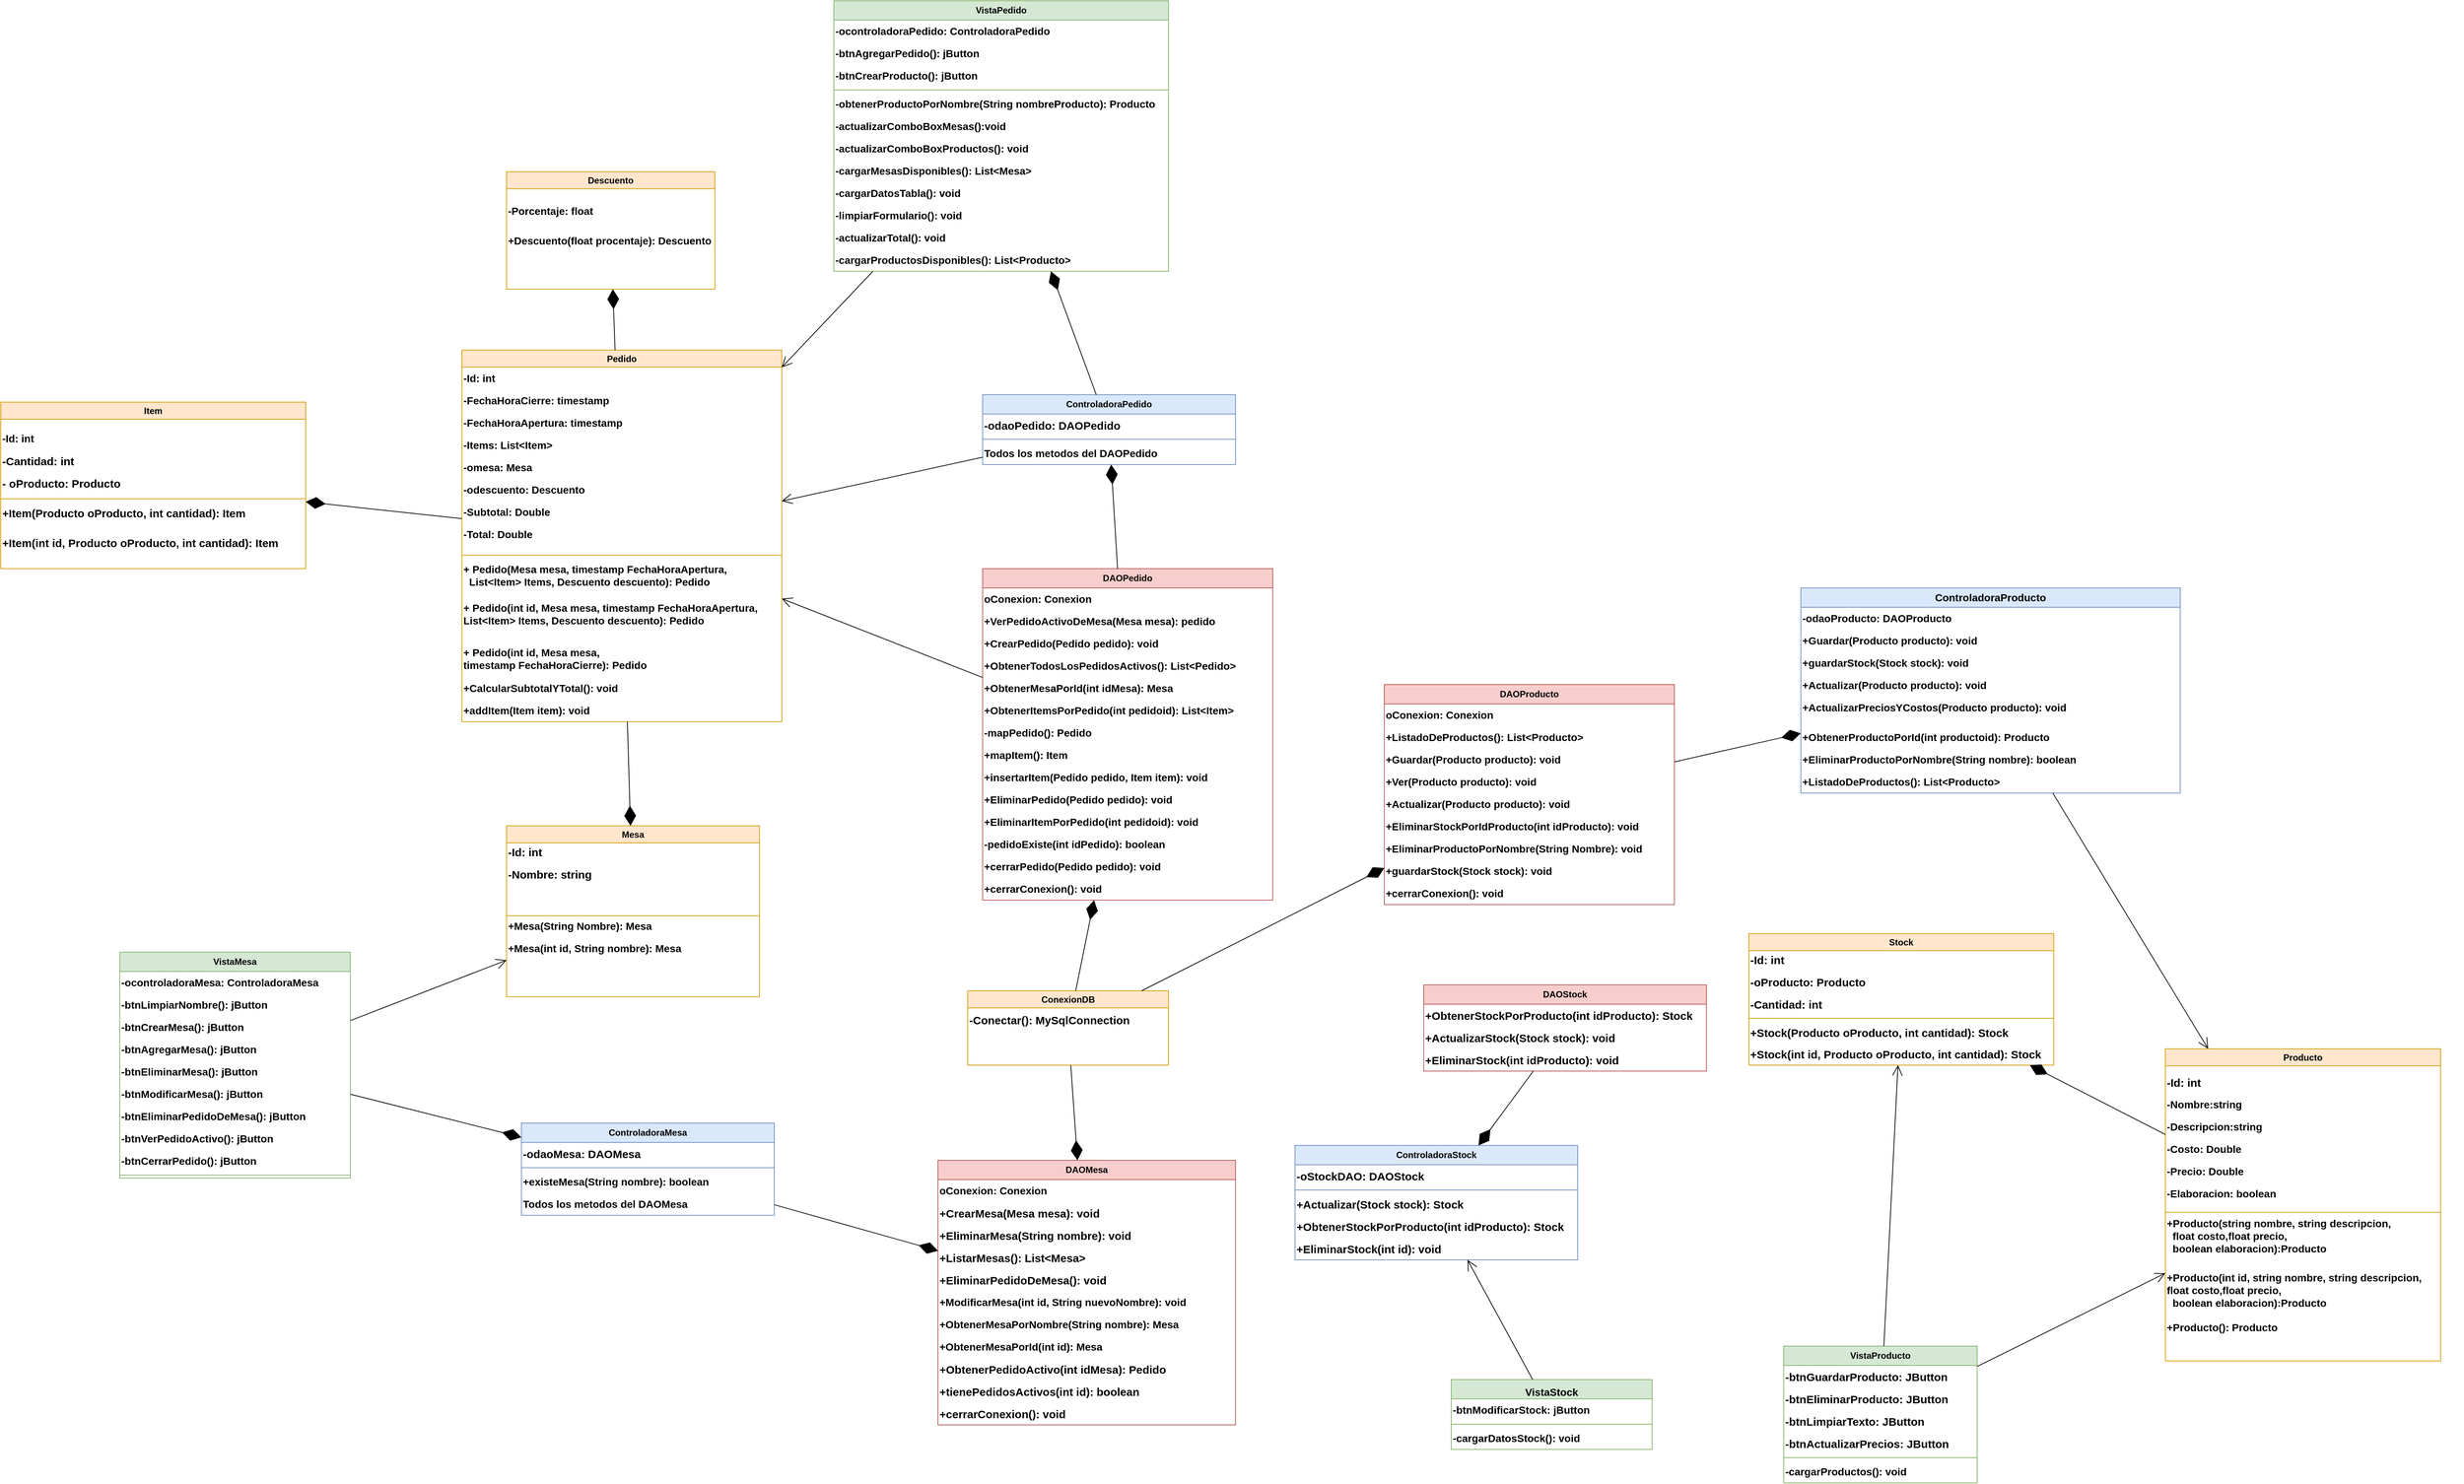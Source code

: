 <mxfile version="21.2.1" type="device">
  <diagram name="Página-1" id="ctV1LAYlhdu0PN3EPtzc">
    <mxGraphModel dx="7598" dy="3949" grid="1" gridSize="10" guides="1" tooltips="1" connect="1" arrows="1" fold="1" page="1" pageScale="1" pageWidth="827" pageHeight="1169" math="0" shadow="0">
      <root>
        <mxCell id="0" />
        <mxCell id="1" parent="0" />
        <mxCell id="oHOC3U8sP_fkU0c64HHa-3" value="Mesa" style="swimlane;whiteSpace=wrap;html=1;fillColor=#ffe6cc;strokeColor=#d79b00;" parent="1" vertex="1">
          <mxGeometry x="-2140" y="130" width="340" height="230" as="geometry" />
        </mxCell>
        <mxCell id="oHOC3U8sP_fkU0c64HHa-4" value="&lt;font style=&quot;font-size: 15px;&quot;&gt;&lt;b&gt;-Id: int&lt;/b&gt;&lt;/font&gt;" style="text;html=1;align=left;verticalAlign=middle;resizable=0;points=[];autosize=1;strokeColor=none;fillColor=none;" parent="oHOC3U8sP_fkU0c64HHa-3" vertex="1">
          <mxGeometry y="20" width="70" height="30" as="geometry" />
        </mxCell>
        <mxCell id="oHOC3U8sP_fkU0c64HHa-7" value="&lt;span style=&quot;font-size: 14px;&quot;&gt;&lt;font style=&quot;font-size: 14px;&quot;&gt;+Mesa(String Nombre): Mesa&lt;/font&gt;&lt;/span&gt;" style="text;html=1;align=left;verticalAlign=middle;resizable=0;points=[];autosize=1;strokeColor=none;fillColor=none;fontStyle=1;fontSize=14;" parent="oHOC3U8sP_fkU0c64HHa-3" vertex="1">
          <mxGeometry y="120" width="220" height="30" as="geometry" />
        </mxCell>
        <mxCell id="FvZ6tHAK_thW9XNJpyiw-1" value="&lt;font style=&quot;font-size: 15px;&quot;&gt;&lt;b&gt;-Nombre: string&lt;/b&gt;&lt;/font&gt;" style="text;html=1;align=left;verticalAlign=middle;resizable=0;points=[];autosize=1;strokeColor=none;fillColor=none;" parent="oHOC3U8sP_fkU0c64HHa-3" vertex="1">
          <mxGeometry y="50" width="140" height="30" as="geometry" />
        </mxCell>
        <mxCell id="IYP79VaQf5P7YtKpC-oo-13" value="" style="line;strokeWidth=1;fillColor=none;align=left;verticalAlign=middle;spacingTop=-1;spacingLeft=3;spacingRight=3;rotatable=0;labelPosition=right;points=[];portConstraint=eastwest;strokeColor=inherit;" parent="oHOC3U8sP_fkU0c64HHa-3" vertex="1">
          <mxGeometry y="117" width="340" height="8" as="geometry" />
        </mxCell>
        <mxCell id="mJsjZGoOi_eOcYvJRJ4x-1" value="+Mesa(int id, String nombre): Mesa" style="text;html=1;align=left;verticalAlign=middle;resizable=0;points=[];autosize=1;strokeColor=none;fillColor=none;fontStyle=1;fontSize=14;" parent="oHOC3U8sP_fkU0c64HHa-3" vertex="1">
          <mxGeometry y="150" width="260" height="30" as="geometry" />
        </mxCell>
        <mxCell id="oHOC3U8sP_fkU0c64HHa-11" value="Producto" style="swimlane;whiteSpace=wrap;html=1;verticalAlign=middle;fillColor=#ffe6cc;strokeColor=#d79b00;" parent="1" vertex="1">
          <mxGeometry x="90" y="430" width="370" height="420" as="geometry" />
        </mxCell>
        <mxCell id="oHOC3U8sP_fkU0c64HHa-14" value="&lt;font style=&quot;font-size: 14px;&quot;&gt;&lt;span style=&quot;font-size: 14px;&quot;&gt;-Descripcion:string&lt;/span&gt;&lt;/font&gt;" style="text;html=1;align=left;verticalAlign=middle;resizable=0;points=[];autosize=1;strokeColor=none;fillColor=none;fontStyle=1;fontSize=14;" parent="oHOC3U8sP_fkU0c64HHa-11" vertex="1">
          <mxGeometry y="90" width="150" height="30" as="geometry" />
        </mxCell>
        <mxCell id="oHOC3U8sP_fkU0c64HHa-15" value="&lt;font style=&quot;font-size: 14px;&quot;&gt;&lt;span style=&quot;font-size: 14px;&quot;&gt;-Costo: Double&lt;/span&gt;&lt;/font&gt;" style="text;html=1;align=left;verticalAlign=middle;resizable=0;points=[];autosize=1;strokeColor=none;fillColor=none;fontStyle=1;fontSize=14;" parent="oHOC3U8sP_fkU0c64HHa-11" vertex="1">
          <mxGeometry y="120" width="120" height="30" as="geometry" />
        </mxCell>
        <mxCell id="oHOC3U8sP_fkU0c64HHa-16" value="&lt;span style=&quot;font-size: 14px;&quot;&gt;&lt;font style=&quot;font-size: 14px;&quot;&gt;-Nombre:string&lt;/font&gt;&lt;/span&gt;" style="text;html=1;align=left;verticalAlign=middle;resizable=0;points=[];autosize=1;strokeColor=none;fillColor=none;fontStyle=1;fontSize=14;" parent="oHOC3U8sP_fkU0c64HHa-11" vertex="1">
          <mxGeometry y="60" width="120" height="30" as="geometry" />
        </mxCell>
        <mxCell id="_PABGASE2RN9hqW6q4yv-1" value="&lt;font style=&quot;font-size: 15px;&quot;&gt;&lt;b&gt;-Id: int&lt;/b&gt;&lt;/font&gt;" style="text;html=1;align=left;verticalAlign=middle;resizable=0;points=[];autosize=1;strokeColor=none;fillColor=none;" parent="oHOC3U8sP_fkU0c64HHa-11" vertex="1">
          <mxGeometry y="30" width="70" height="30" as="geometry" />
        </mxCell>
        <mxCell id="LYaol5UPSi1GPMjdsya9-4" value="&lt;span style=&quot;font-size: 14px;&quot;&gt;&lt;font style=&quot;font-size: 14px;&quot;&gt;&lt;span style=&quot;font-size: 14px;&quot;&gt;-Precio: Double&lt;/span&gt;&lt;/font&gt;&lt;/span&gt;" style="text;html=1;align=left;verticalAlign=middle;resizable=0;points=[];autosize=1;strokeColor=none;fillColor=none;fontStyle=1;fontSize=14;" parent="oHOC3U8sP_fkU0c64HHa-11" vertex="1">
          <mxGeometry y="150" width="130" height="30" as="geometry" />
        </mxCell>
        <mxCell id="4Y3CDv_m1vFDsEvj_Gw7-6" value="&lt;span style=&quot;font-size: 14px;&quot;&gt;+Producto(string nombre, string descripcion, &lt;br style=&quot;font-size: 14px;&quot;&gt;&lt;span style=&quot;white-space: pre; font-size: 14px;&quot;&gt; &lt;/span&gt;&lt;span style=&quot;white-space: pre; font-size: 14px;&quot;&gt; &lt;/span&gt;float costo,float precio, &lt;br style=&quot;font-size: 14px;&quot;&gt;&amp;nbsp; boolean elaboracion):Producto&lt;/span&gt;" style="text;html=1;align=left;verticalAlign=top;resizable=0;points=[];autosize=1;strokeColor=none;fillColor=none;fontStyle=1;fontSize=14;" parent="oHOC3U8sP_fkU0c64HHa-11" vertex="1">
          <mxGeometry y="220" width="320" height="60" as="geometry" />
        </mxCell>
        <mxCell id="2_CiGt6fjQhqevDYTQbK-2" value="&lt;div style=&quot;font-size: 14px;&quot;&gt;&lt;span style=&quot;background-color: initial; font-size: 14px;&quot;&gt;&lt;span style=&quot;font-size: 14px;&quot;&gt;&lt;font style=&quot;font-size: 14px;&quot;&gt;-Elaboracion: boolean&lt;/font&gt;&lt;/span&gt;&lt;/span&gt;&lt;/div&gt;" style="text;html=1;align=left;verticalAlign=middle;resizable=0;points=[];autosize=1;strokeColor=none;fillColor=none;fontStyle=1;fontSize=14;" parent="oHOC3U8sP_fkU0c64HHa-11" vertex="1">
          <mxGeometry y="180" width="170" height="30" as="geometry" />
        </mxCell>
        <mxCell id="IYP79VaQf5P7YtKpC-oo-16" value="" style="line;strokeWidth=1;fillColor=none;align=left;verticalAlign=middle;spacingTop=-1;spacingLeft=3;spacingRight=3;rotatable=0;labelPosition=right;points=[];portConstraint=eastwest;strokeColor=inherit;fontStyle=1;fontSize=14;" parent="oHOC3U8sP_fkU0c64HHa-11" vertex="1">
          <mxGeometry y="216" width="370" height="8" as="geometry" />
        </mxCell>
        <mxCell id="mJsjZGoOi_eOcYvJRJ4x-74" value="&lt;span style=&quot;border-color: var(--border-color); font-size: 14px;&quot;&gt;+Producto(int id, string nombre, string descripcion,&lt;br style=&quot;border-color: var(--border-color); font-size: 14px;&quot;&gt; &lt;span style=&quot;border-color: var(--border-color); font-size: 14px;&quot;&gt; &lt;/span&gt;float costo,float precio,&lt;br style=&quot;border-color: var(--border-color); font-size: 14px;&quot;&gt;&amp;nbsp; boolean elaboracion):Producto&lt;/span&gt;" style="text;html=1;align=left;verticalAlign=middle;resizable=0;points=[];autosize=1;strokeColor=none;fillColor=none;fontStyle=1;fontSize=14;" parent="oHOC3U8sP_fkU0c64HHa-11" vertex="1">
          <mxGeometry y="295" width="370" height="60" as="geometry" />
        </mxCell>
        <mxCell id="mJsjZGoOi_eOcYvJRJ4x-73" value="+Producto(): Producto" style="text;html=1;align=left;verticalAlign=middle;resizable=0;points=[];autosize=1;strokeColor=none;fillColor=none;fontStyle=1;fontSize=14;" parent="oHOC3U8sP_fkU0c64HHa-11" vertex="1">
          <mxGeometry y="360" width="170" height="30" as="geometry" />
        </mxCell>
        <mxCell id="oHOC3U8sP_fkU0c64HHa-17" value="Pedido" style="swimlane;whiteSpace=wrap;html=1;fillColor=#ffe6cc;strokeColor=#d79b00;" parent="1" vertex="1">
          <mxGeometry x="-2200" y="-510" width="430" height="500" as="geometry" />
        </mxCell>
        <mxCell id="_PABGASE2RN9hqW6q4yv-2" value="&lt;b style=&quot;font-size: 14px;&quot;&gt;&lt;font style=&quot;font-size: 14px;&quot;&gt;-Id: int&lt;/font&gt;&lt;/b&gt;" style="text;html=1;align=left;verticalAlign=middle;resizable=0;points=[];autosize=1;strokeColor=none;fillColor=none;fontSize=14;" parent="oHOC3U8sP_fkU0c64HHa-17" vertex="1">
          <mxGeometry y="23" width="70" height="30" as="geometry" />
        </mxCell>
        <mxCell id="LYaol5UPSi1GPMjdsya9-3" value="&lt;b style=&quot;font-size: 14px;&quot;&gt;&lt;font style=&quot;font-size: 14px;&quot;&gt;-FechaHoraApertura:&amp;nbsp;&lt;/font&gt;&lt;/b&gt;&lt;b style=&quot;border-color: var(--border-color); font-size: 14px;&quot;&gt;&lt;font style=&quot;border-color: var(--border-color); font-size: 14px;&quot;&gt;timestamp&lt;/font&gt;&lt;/b&gt;" style="text;html=1;align=left;verticalAlign=middle;resizable=0;points=[];autosize=1;strokeColor=none;fillColor=none;fontSize=14;" parent="oHOC3U8sP_fkU0c64HHa-17" vertex="1">
          <mxGeometry y="83" width="240" height="30" as="geometry" />
        </mxCell>
        <mxCell id="LYaol5UPSi1GPMjdsya9-1" value="&lt;font style=&quot;font-size: 14px;&quot;&gt;&lt;b style=&quot;font-size: 14px;&quot;&gt;-Items: List&amp;lt;Item&amp;gt;&lt;/b&gt;&lt;/font&gt;" style="text;html=1;align=left;verticalAlign=middle;resizable=0;points=[];autosize=1;strokeColor=none;fillColor=none;fontSize=14;" parent="oHOC3U8sP_fkU0c64HHa-17" vertex="1">
          <mxGeometry y="113" width="140" height="30" as="geometry" />
        </mxCell>
        <mxCell id="LYaol5UPSi1GPMjdsya9-2" value="&lt;b style=&quot;font-size: 14px;&quot;&gt;&lt;font style=&quot;font-size: 14px;&quot;&gt;-FechaHoraCierre: timestamp&lt;/font&gt;&lt;/b&gt;" style="text;html=1;align=left;verticalAlign=middle;resizable=0;points=[];autosize=1;strokeColor=none;fillColor=none;fontSize=14;" parent="oHOC3U8sP_fkU0c64HHa-17" vertex="1">
          <mxGeometry y="53" width="220" height="30" as="geometry" />
        </mxCell>
        <mxCell id="HqcyrPUHrJbBFAdNSH51-3" value="&lt;b style=&quot;font-size: 14px;&quot;&gt;+ Pedido(Mesa mesa, timestamp FechaHoraApertura, &lt;br style=&quot;font-size: 14px;&quot;&gt;&lt;span style=&quot;white-space: pre; font-size: 14px;&quot;&gt; &lt;/span&gt;&lt;span style=&quot;white-space: pre; font-size: 14px;&quot;&gt; &lt;/span&gt;List&amp;lt;Item&amp;gt; Items, Descuento descuento): Pedido&lt;/b&gt;" style="text;html=1;align=left;verticalAlign=top;resizable=0;points=[];autosize=1;strokeColor=none;fillColor=none;fontSize=14;" parent="oHOC3U8sP_fkU0c64HHa-17" vertex="1">
          <mxGeometry y="280" width="380" height="50" as="geometry" />
        </mxCell>
        <mxCell id="ZznwQAtHDAFWDgTCpaRb-12" value="" style="line;strokeWidth=1;fillColor=none;align=left;verticalAlign=middle;spacingTop=-1;spacingLeft=3;spacingRight=3;rotatable=0;labelPosition=right;points=[];portConstraint=eastwest;strokeColor=inherit;" parent="oHOC3U8sP_fkU0c64HHa-17" vertex="1">
          <mxGeometry y="272" width="430" height="8" as="geometry" />
        </mxCell>
        <mxCell id="mJsjZGoOi_eOcYvJRJ4x-20" value="-omesa: Mesa" style="text;html=1;align=left;verticalAlign=middle;resizable=0;points=[];autosize=1;strokeColor=none;fillColor=none;fontStyle=1;fontSize=14;" parent="oHOC3U8sP_fkU0c64HHa-17" vertex="1">
          <mxGeometry y="143" width="120" height="30" as="geometry" />
        </mxCell>
        <mxCell id="mJsjZGoOi_eOcYvJRJ4x-21" value="-odescuento: Descuento" style="text;html=1;align=left;verticalAlign=middle;resizable=0;points=[];autosize=1;strokeColor=none;fillColor=none;fontStyle=1;fontSize=14;" parent="oHOC3U8sP_fkU0c64HHa-17" vertex="1">
          <mxGeometry y="173" width="190" height="30" as="geometry" />
        </mxCell>
        <mxCell id="mJsjZGoOi_eOcYvJRJ4x-22" value="-Subtotal: Double" style="text;html=1;align=left;verticalAlign=middle;resizable=0;points=[];autosize=1;strokeColor=none;fillColor=none;fontStyle=1;fontSize=14;" parent="oHOC3U8sP_fkU0c64HHa-17" vertex="1">
          <mxGeometry y="203" width="140" height="30" as="geometry" />
        </mxCell>
        <mxCell id="mJsjZGoOi_eOcYvJRJ4x-23" value="-Total: Double" style="text;html=1;align=left;verticalAlign=middle;resizable=0;points=[];autosize=1;strokeColor=none;fillColor=none;fontStyle=1;fontSize=14;" parent="oHOC3U8sP_fkU0c64HHa-17" vertex="1">
          <mxGeometry y="233" width="120" height="30" as="geometry" />
        </mxCell>
        <mxCell id="mJsjZGoOi_eOcYvJRJ4x-24" value="&lt;b style=&quot;border-color: var(--border-color); font-size: 14px;&quot;&gt;+ Pedido(int id, Mesa mesa, timestamp FechaHoraApertura,&lt;br style=&quot;border-color: var(--border-color); font-size: 14px;&quot;&gt; &lt;span style=&quot;border-color: var(--border-color); font-size: 14px;&quot;&gt; &lt;/span&gt;List&amp;lt;Item&amp;gt; Items, Descuento descuento): Pedido&lt;/b&gt;" style="text;html=1;align=left;verticalAlign=middle;resizable=0;points=[];autosize=1;strokeColor=none;fillColor=none;fontSize=14;" parent="oHOC3U8sP_fkU0c64HHa-17" vertex="1">
          <mxGeometry y="330" width="420" height="50" as="geometry" />
        </mxCell>
        <mxCell id="mJsjZGoOi_eOcYvJRJ4x-25" value="&lt;b style=&quot;border-color: var(--border-color); font-size: 14px;&quot;&gt;+ Pedido(int id, Mesa mesa, &lt;br style=&quot;font-size: 14px;&quot;&gt;timestamp FechaHoraCierre): Pedido&lt;/b&gt;" style="text;html=1;align=left;verticalAlign=middle;resizable=0;points=[];autosize=1;strokeColor=none;fillColor=none;fontSize=14;" parent="oHOC3U8sP_fkU0c64HHa-17" vertex="1">
          <mxGeometry y="390" width="270" height="50" as="geometry" />
        </mxCell>
        <mxCell id="mJsjZGoOi_eOcYvJRJ4x-26" value="+CalcularSubtotalYTotal(): void" style="text;html=1;align=left;verticalAlign=middle;resizable=0;points=[];autosize=1;strokeColor=none;fillColor=none;fontStyle=1;fontSize=14;" parent="oHOC3U8sP_fkU0c64HHa-17" vertex="1">
          <mxGeometry y="440" width="230" height="30" as="geometry" />
        </mxCell>
        <mxCell id="mJsjZGoOi_eOcYvJRJ4x-27" value="&lt;b style=&quot;font-size: 14px;&quot;&gt;&lt;font style=&quot;font-size: 14px;&quot;&gt;+addItem(Item item): void&lt;/font&gt;&lt;/b&gt;" style="text;html=1;align=left;verticalAlign=middle;resizable=0;points=[];autosize=1;strokeColor=none;fillColor=none;fontSize=14;" parent="oHOC3U8sP_fkU0c64HHa-17" vertex="1">
          <mxGeometry y="470" width="190" height="30" as="geometry" />
        </mxCell>
        <mxCell id="oHOC3U8sP_fkU0c64HHa-22" value="Item" style="swimlane;whiteSpace=wrap;html=1;fillColor=#ffe6cc;strokeColor=#d79b00;" parent="1" vertex="1">
          <mxGeometry x="-2820" y="-440" width="410" height="224" as="geometry" />
        </mxCell>
        <mxCell id="oHOC3U8sP_fkU0c64HHa-23" value="&lt;b&gt;&lt;font style=&quot;font-size: 15px;&quot;&gt;-Cantidad: int&lt;/font&gt;&lt;/b&gt;" style="text;html=1;align=left;verticalAlign=middle;resizable=0;points=[];autosize=1;strokeColor=none;fillColor=none;" parent="oHOC3U8sP_fkU0c64HHa-22" vertex="1">
          <mxGeometry y="64" width="120" height="30" as="geometry" />
        </mxCell>
        <mxCell id="CjFrfMzpDhLYkTtsZXYT-4" value="&lt;font style=&quot;font-size: 15px;&quot;&gt;&lt;b&gt;- oProducto: Producto&lt;/b&gt;&lt;/font&gt;" style="text;html=1;align=left;verticalAlign=middle;resizable=0;points=[];autosize=1;strokeColor=none;fillColor=none;" parent="oHOC3U8sP_fkU0c64HHa-22" vertex="1">
          <mxGeometry y="94" width="180" height="30" as="geometry" />
        </mxCell>
        <mxCell id="CYNIWQkQmnMh4SB6NplH-1" value="&lt;b style=&quot;font-size: 15px;&quot;&gt;+Item(Producto oProducto, int cantidad): Item&lt;/b&gt;" style="text;html=1;align=left;verticalAlign=middle;resizable=0;points=[];autosize=1;strokeColor=none;fillColor=none;" parent="oHOC3U8sP_fkU0c64HHa-22" vertex="1">
          <mxGeometry y="134" width="350" height="30" as="geometry" />
        </mxCell>
        <mxCell id="IYP79VaQf5P7YtKpC-oo-15" value="" style="line;strokeWidth=1;fillColor=none;align=left;verticalAlign=middle;spacingTop=-1;spacingLeft=3;spacingRight=3;rotatable=0;labelPosition=right;points=[];portConstraint=eastwest;strokeColor=inherit;" parent="oHOC3U8sP_fkU0c64HHa-22" vertex="1">
          <mxGeometry y="126" width="410" height="8" as="geometry" />
        </mxCell>
        <mxCell id="mJsjZGoOi_eOcYvJRJ4x-72" value="&lt;b style=&quot;border-color: var(--border-color); font-size: 15px;&quot;&gt;+Item(int id, Producto oProducto, int cantidad): Item&lt;/b&gt;" style="text;html=1;align=left;verticalAlign=middle;resizable=0;points=[];autosize=1;strokeColor=none;fillColor=none;" parent="oHOC3U8sP_fkU0c64HHa-22" vertex="1">
          <mxGeometry y="174" width="390" height="30" as="geometry" />
        </mxCell>
        <mxCell id="mJsjZGoOi_eOcYvJRJ4x-71" value="-Id: int" style="text;html=1;align=left;verticalAlign=middle;resizable=0;points=[];autosize=1;strokeColor=none;fillColor=none;fontStyle=1;fontSize=14;" parent="oHOC3U8sP_fkU0c64HHa-22" vertex="1">
          <mxGeometry y="34" width="70" height="30" as="geometry" />
        </mxCell>
        <mxCell id="HqcyrPUHrJbBFAdNSH51-4" style="edgeStyle=none;curved=1;rounded=0;orthogonalLoop=1;jettySize=auto;html=1;exitX=0.5;exitY=1;exitDx=0;exitDy=0;fontSize=12;startSize=8;endSize=8;" parent="1" edge="1">
          <mxGeometry relative="1" as="geometry">
            <mxPoint x="480.0" y="180" as="sourcePoint" />
            <mxPoint x="480.0" y="180" as="targetPoint" />
          </mxGeometry>
        </mxCell>
        <mxCell id="CYNIWQkQmnMh4SB6NplH-3" value="ControladoraProducto" style="swimlane;fontStyle=1;childLayout=stackLayout;horizontal=1;startSize=26;fillColor=#dae8fc;horizontalStack=0;resizeParent=1;resizeParentMax=0;resizeLast=0;collapsible=1;marginBottom=0;whiteSpace=wrap;html=1;strokeColor=#6c8ebf;align=center;fontSize=14;" parent="1" vertex="1">
          <mxGeometry x="-400" y="-190" width="510" height="276" as="geometry">
            <mxRectangle x="1040" y="555" width="160" height="30" as="alternateBounds" />
          </mxGeometry>
        </mxCell>
        <mxCell id="mJsjZGoOi_eOcYvJRJ4x-66" value="-odaoProducto: DAOProducto" style="text;html=1;align=left;verticalAlign=middle;resizable=0;points=[];autosize=1;strokeColor=none;fillColor=none;fontStyle=1;fontSize=14;" parent="CYNIWQkQmnMh4SB6NplH-3" vertex="1">
          <mxGeometry y="26" width="510" height="30" as="geometry" />
        </mxCell>
        <mxCell id="CYNIWQkQmnMh4SB6NplH-7" value="&lt;font style=&quot;font-size: 14px;&quot;&gt;&lt;span style=&quot;font-size: 14px;&quot;&gt;+Guardar(Producto producto): void&lt;/span&gt;&lt;/font&gt;" style="text;html=1;align=left;verticalAlign=middle;resizable=0;points=[];autosize=1;strokeColor=none;fillColor=none;fontStyle=1;fontSize=14;" parent="CYNIWQkQmnMh4SB6NplH-3" vertex="1">
          <mxGeometry y="56" width="510" height="30" as="geometry" />
        </mxCell>
        <mxCell id="CYNIWQkQmnMh4SB6NplH-12" value="&lt;font style=&quot;font-size: 14px;&quot;&gt;&lt;span style=&quot;font-size: 14px;&quot;&gt;+guardarStock(Stock stock): void&lt;/span&gt;&lt;/font&gt;" style="text;html=1;align=left;verticalAlign=middle;resizable=0;points=[];autosize=1;strokeColor=none;fillColor=none;fontStyle=1;fontSize=14;" parent="CYNIWQkQmnMh4SB6NplH-3" vertex="1">
          <mxGeometry y="86" width="510" height="30" as="geometry" />
        </mxCell>
        <mxCell id="CYNIWQkQmnMh4SB6NplH-13" value="&lt;font style=&quot;font-size: 14px;&quot;&gt;&lt;span style=&quot;font-size: 14px;&quot;&gt;+Actualizar(Producto producto): void&lt;/span&gt;&lt;/font&gt;" style="text;html=1;align=left;verticalAlign=middle;resizable=0;points=[];autosize=1;strokeColor=none;fillColor=none;fontStyle=1;fontSize=14;" parent="CYNIWQkQmnMh4SB6NplH-3" vertex="1">
          <mxGeometry y="116" width="510" height="30" as="geometry" />
        </mxCell>
        <mxCell id="mJsjZGoOi_eOcYvJRJ4x-67" value="&lt;span style=&quot;border-color: var(--border-color); color: rgb(0, 0, 0); font-family: Helvetica; font-size: 14px; font-style: normal; font-variant-ligatures: normal; font-variant-caps: normal; letter-spacing: normal; orphans: 2; text-indent: 0px; text-transform: none; widows: 2; word-spacing: 0px; -webkit-text-stroke-width: 0px; background-color: rgb(251, 251, 251); text-decoration-thickness: initial; text-decoration-style: initial; text-decoration-color: initial;&quot;&gt;+ActualizarPreciosYCostos(Producto producto): void&lt;/span&gt;" style="text;whiteSpace=wrap;html=1;align=left;fontStyle=1;fontSize=14;" parent="CYNIWQkQmnMh4SB6NplH-3" vertex="1">
          <mxGeometry y="146" width="510" height="40" as="geometry" />
        </mxCell>
        <mxCell id="mJsjZGoOi_eOcYvJRJ4x-68" value="+ObtenerProductoPorId(int productoid): Producto&amp;nbsp;" style="text;html=1;align=left;verticalAlign=middle;resizable=0;points=[];autosize=1;strokeColor=none;fillColor=none;fontStyle=1;fontSize=14;" parent="CYNIWQkQmnMh4SB6NplH-3" vertex="1">
          <mxGeometry y="186" width="510" height="30" as="geometry" />
        </mxCell>
        <mxCell id="CYNIWQkQmnMh4SB6NplH-8" value="&lt;font style=&quot;font-size: 14px;&quot;&gt;&lt;span style=&quot;font-size: 14px;&quot;&gt;+EliminarProductoPorNombre(String nombre): boolean&lt;/span&gt;&lt;/font&gt;" style="text;html=1;align=left;verticalAlign=middle;resizable=0;points=[];autosize=1;strokeColor=none;fillColor=none;fontStyle=1;fontSize=14;" parent="CYNIWQkQmnMh4SB6NplH-3" vertex="1">
          <mxGeometry y="216" width="510" height="30" as="geometry" />
        </mxCell>
        <mxCell id="ZznwQAtHDAFWDgTCpaRb-4" value="&lt;font style=&quot;font-size: 14px;&quot;&gt;&lt;span style=&quot;font-size: 14px;&quot;&gt;+ListadoDeProductos(): List&amp;lt;Producto&amp;gt;&lt;/span&gt;&lt;/font&gt;" style="text;html=1;align=left;verticalAlign=middle;resizable=0;points=[];autosize=1;strokeColor=none;fillColor=none;fontStyle=1;fontSize=14;" parent="CYNIWQkQmnMh4SB6NplH-3" vertex="1">
          <mxGeometry y="246" width="510" height="30" as="geometry" />
        </mxCell>
        <mxCell id="CYNIWQkQmnMh4SB6NplH-15" value="&lt;b&gt;DAOProducto&lt;/b&gt;" style="swimlane;fontStyle=0;childLayout=stackLayout;horizontal=1;startSize=26;fillColor=#f8cecc;horizontalStack=0;resizeParent=1;resizeParentMax=0;resizeLast=0;collapsible=1;marginBottom=0;whiteSpace=wrap;html=1;strokeColor=#b85450;" parent="1" vertex="1">
          <mxGeometry x="-960" y="-60" width="390" height="296" as="geometry" />
        </mxCell>
        <mxCell id="mJsjZGoOi_eOcYvJRJ4x-78" value="oConexion: Conexion" style="text;html=1;align=left;verticalAlign=middle;resizable=0;points=[];autosize=1;strokeColor=none;fillColor=none;fontStyle=1;fontSize=14;" parent="CYNIWQkQmnMh4SB6NplH-15" vertex="1">
          <mxGeometry y="26" width="390" height="30" as="geometry" />
        </mxCell>
        <mxCell id="CYNIWQkQmnMh4SB6NplH-23" value="&lt;font style=&quot;font-size: 14px;&quot;&gt;&lt;span style=&quot;font-size: 14px;&quot;&gt;+ListadoDeProductos(): List&amp;lt;Producto&amp;gt;&lt;/span&gt;&lt;/font&gt;" style="text;html=1;align=left;verticalAlign=middle;resizable=0;points=[];autosize=1;strokeColor=none;fillColor=none;fontStyle=1;fontSize=14;" parent="CYNIWQkQmnMh4SB6NplH-15" vertex="1">
          <mxGeometry y="56" width="390" height="30" as="geometry" />
        </mxCell>
        <mxCell id="CYNIWQkQmnMh4SB6NplH-22" value="&lt;font style=&quot;font-size: 14px;&quot;&gt;&lt;span style=&quot;font-size: 14px;&quot;&gt;+Guardar(Producto producto): void&lt;/span&gt;&lt;/font&gt;" style="text;html=1;align=left;verticalAlign=middle;resizable=0;points=[];autosize=1;strokeColor=none;fillColor=none;fontStyle=1;fontSize=14;" parent="CYNIWQkQmnMh4SB6NplH-15" vertex="1">
          <mxGeometry y="86" width="390" height="30" as="geometry" />
        </mxCell>
        <mxCell id="CYNIWQkQmnMh4SB6NplH-21" value="&lt;font style=&quot;font-size: 14px;&quot;&gt;&lt;span style=&quot;font-size: 14px;&quot;&gt;+Ver(Producto producto): void&lt;/span&gt;&lt;/font&gt;" style="text;html=1;align=left;verticalAlign=middle;resizable=0;points=[];autosize=1;strokeColor=none;fillColor=none;fontStyle=1;fontSize=14;" parent="CYNIWQkQmnMh4SB6NplH-15" vertex="1">
          <mxGeometry y="116" width="390" height="30" as="geometry" />
        </mxCell>
        <mxCell id="CYNIWQkQmnMh4SB6NplH-20" value="&lt;font style=&quot;font-size: 14px;&quot;&gt;&lt;span style=&quot;font-size: 14px;&quot;&gt;+Actualizar(Producto producto): void&lt;/span&gt;&lt;/font&gt;" style="text;html=1;align=left;verticalAlign=middle;resizable=0;points=[];autosize=1;strokeColor=none;fillColor=none;fontStyle=1;fontSize=14;" parent="CYNIWQkQmnMh4SB6NplH-15" vertex="1">
          <mxGeometry y="146" width="390" height="30" as="geometry" />
        </mxCell>
        <mxCell id="mJsjZGoOi_eOcYvJRJ4x-76" value="+EliminarStockPorIdProducto(int idProducto): void" style="text;html=1;align=left;verticalAlign=middle;resizable=0;points=[];autosize=1;strokeColor=none;fillColor=none;fontStyle=1;fontSize=14;" parent="CYNIWQkQmnMh4SB6NplH-15" vertex="1">
          <mxGeometry y="176" width="390" height="30" as="geometry" />
        </mxCell>
        <mxCell id="CYNIWQkQmnMh4SB6NplH-19" value="&lt;font style=&quot;font-size: 14px;&quot;&gt;&lt;span style=&quot;font-size: 14px;&quot;&gt;+EliminarProductoPorNombre(String Nombre): void&lt;/span&gt;&lt;/font&gt;" style="text;html=1;align=left;verticalAlign=middle;resizable=0;points=[];autosize=1;strokeColor=none;fillColor=none;fontStyle=1;fontSize=14;" parent="CYNIWQkQmnMh4SB6NplH-15" vertex="1">
          <mxGeometry y="206" width="390" height="30" as="geometry" />
        </mxCell>
        <mxCell id="mJsjZGoOi_eOcYvJRJ4x-77" value="&lt;font style=&quot;font-size: 14px;&quot;&gt;&lt;span style=&quot;font-size: 14px;&quot;&gt;+guardarStock(Stock stock): void&lt;/span&gt;&lt;/font&gt;" style="text;html=1;align=left;verticalAlign=middle;resizable=0;points=[];autosize=1;strokeColor=none;fillColor=none;fontStyle=1;fontSize=14;" parent="CYNIWQkQmnMh4SB6NplH-15" vertex="1">
          <mxGeometry y="236" width="390" height="30" as="geometry" />
        </mxCell>
        <mxCell id="mJsjZGoOi_eOcYvJRJ4x-79" value="&lt;span style=&quot;border-color: var(--border-color); font-size: 14px;&quot;&gt;&lt;font style=&quot;border-color: var(--border-color); font-size: 14px;&quot;&gt;+cerrarConexion(): void&lt;/font&gt;&lt;/span&gt;" style="text;html=1;align=left;verticalAlign=middle;resizable=0;points=[];autosize=1;strokeColor=none;fillColor=none;fontStyle=1;fontSize=14;" parent="CYNIWQkQmnMh4SB6NplH-15" vertex="1">
          <mxGeometry y="266" width="390" height="30" as="geometry" />
        </mxCell>
        <mxCell id="CYNIWQkQmnMh4SB6NplH-26" value="&lt;b&gt;VistaProducto&lt;/b&gt;" style="swimlane;fontStyle=0;childLayout=stackLayout;horizontal=1;startSize=26;fillColor=#d5e8d4;horizontalStack=0;resizeParent=1;resizeParentMax=0;resizeLast=0;collapsible=1;marginBottom=0;whiteSpace=wrap;html=1;strokeColor=#82b366;" parent="1" vertex="1">
          <mxGeometry x="-423" y="830" width="260" height="184" as="geometry" />
        </mxCell>
        <mxCell id="CYNIWQkQmnMh4SB6NplH-36" value="&lt;b&gt;&lt;font style=&quot;font-size: 15px;&quot;&gt;-btnGuardarProducto: JButton&lt;/font&gt;&lt;/b&gt;" style="text;html=1;align=left;verticalAlign=middle;resizable=0;points=[];autosize=1;strokeColor=none;fillColor=none;" parent="CYNIWQkQmnMh4SB6NplH-26" vertex="1">
          <mxGeometry y="26" width="260" height="30" as="geometry" />
        </mxCell>
        <mxCell id="CYNIWQkQmnMh4SB6NplH-34" value="&lt;font style=&quot;font-size: 15px;&quot;&gt;&lt;b&gt;-btnEliminarProducto: JButton&lt;/b&gt;&lt;/font&gt;" style="text;html=1;align=left;verticalAlign=middle;resizable=0;points=[];autosize=1;strokeColor=none;fillColor=none;" parent="CYNIWQkQmnMh4SB6NplH-26" vertex="1">
          <mxGeometry y="56" width="260" height="30" as="geometry" />
        </mxCell>
        <mxCell id="CYNIWQkQmnMh4SB6NplH-37" value="&lt;b&gt;&lt;font style=&quot;font-size: 15px;&quot;&gt;-btnLimpiarTexto: JButton&lt;/font&gt;&lt;/b&gt;" style="text;html=1;align=left;verticalAlign=middle;resizable=0;points=[];autosize=1;strokeColor=none;fillColor=none;" parent="CYNIWQkQmnMh4SB6NplH-26" vertex="1">
          <mxGeometry y="86" width="260" height="30" as="geometry" />
        </mxCell>
        <mxCell id="CYNIWQkQmnMh4SB6NplH-38" value="&lt;font style=&quot;font-size: 15px;&quot;&gt;&lt;b&gt;-btnActualizarPrecios: JButton&lt;/b&gt;&lt;/font&gt;" style="text;html=1;align=left;verticalAlign=middle;resizable=0;points=[];autosize=1;strokeColor=none;fillColor=none;" parent="CYNIWQkQmnMh4SB6NplH-26" vertex="1">
          <mxGeometry y="116" width="260" height="30" as="geometry" />
        </mxCell>
        <mxCell id="CYNIWQkQmnMh4SB6NplH-41" value="" style="line;strokeWidth=1;fillColor=none;align=left;verticalAlign=middle;spacingTop=-1;spacingLeft=3;spacingRight=3;rotatable=0;labelPosition=right;points=[];portConstraint=eastwest;strokeColor=inherit;" parent="CYNIWQkQmnMh4SB6NplH-26" vertex="1">
          <mxGeometry y="146" width="260" height="8" as="geometry" />
        </mxCell>
        <mxCell id="mJsjZGoOi_eOcYvJRJ4x-63" value="-cargarProductos(): void" style="text;html=1;align=left;verticalAlign=middle;resizable=0;points=[];autosize=1;strokeColor=none;fillColor=none;fontStyle=1;fontSize=14;" parent="CYNIWQkQmnMh4SB6NplH-26" vertex="1">
          <mxGeometry y="154" width="260" height="30" as="geometry" />
        </mxCell>
        <mxCell id="IYfqnWC_g6lOOPnZCSYN-1" value="&lt;b&gt;ControladoraMesa&lt;/b&gt;" style="swimlane;fontStyle=0;childLayout=stackLayout;horizontal=1;startSize=26;fillColor=#dae8fc;horizontalStack=0;resizeParent=1;resizeParentMax=0;resizeLast=0;collapsible=1;marginBottom=0;whiteSpace=wrap;html=1;strokeColor=#6c8ebf;" parent="1" vertex="1">
          <mxGeometry x="-2120" y="530" width="340" height="124" as="geometry" />
        </mxCell>
        <mxCell id="IYfqnWC_g6lOOPnZCSYN-7" value="&lt;b&gt;&lt;font style=&quot;font-size: 15px;&quot;&gt;-odaoMesa: DAOMesa&lt;/font&gt;&lt;/b&gt;" style="text;html=1;align=left;verticalAlign=middle;resizable=0;points=[];autosize=1;strokeColor=none;fillColor=none;" parent="IYfqnWC_g6lOOPnZCSYN-1" vertex="1">
          <mxGeometry y="26" width="340" height="30" as="geometry" />
        </mxCell>
        <mxCell id="IYfqnWC_g6lOOPnZCSYN-8" value="" style="line;strokeWidth=1;fillColor=none;align=left;verticalAlign=middle;spacingTop=-1;spacingLeft=3;spacingRight=3;rotatable=0;labelPosition=right;points=[];portConstraint=eastwest;strokeColor=inherit;" parent="IYfqnWC_g6lOOPnZCSYN-1" vertex="1">
          <mxGeometry y="56" width="340" height="8" as="geometry" />
        </mxCell>
        <mxCell id="mJsjZGoOi_eOcYvJRJ4x-9" value="&lt;span style=&quot;border-color: var(--border-color); font-size: 14px;&quot;&gt;&lt;font style=&quot;border-color: var(--border-color); font-size: 14px;&quot;&gt;+existeMesa(String nombre): boolean&lt;/font&gt;&lt;/span&gt;" style="text;html=1;align=left;verticalAlign=middle;resizable=0;points=[];autosize=1;strokeColor=none;fillColor=none;fontStyle=1;fontSize=14;" parent="IYfqnWC_g6lOOPnZCSYN-1" vertex="1">
          <mxGeometry y="64" width="340" height="30" as="geometry" />
        </mxCell>
        <mxCell id="mJsjZGoOi_eOcYvJRJ4x-10" value="Todos los metodos del DAOMesa" style="text;html=1;align=left;verticalAlign=middle;resizable=0;points=[];autosize=1;strokeColor=none;fillColor=none;fontStyle=1;fontSize=14;" parent="IYfqnWC_g6lOOPnZCSYN-1" vertex="1">
          <mxGeometry y="94" width="340" height="30" as="geometry" />
        </mxCell>
        <mxCell id="IYfqnWC_g6lOOPnZCSYN-22" value="&lt;b&gt;DAOMesa&lt;/b&gt;" style="swimlane;fontStyle=0;childLayout=stackLayout;horizontal=1;startSize=26;fillColor=#f8cecc;horizontalStack=0;resizeParent=1;resizeParentMax=0;resizeLast=0;collapsible=1;marginBottom=0;whiteSpace=wrap;html=1;strokeColor=#b85450;" parent="1" vertex="1">
          <mxGeometry x="-1560" y="580" width="400" height="356" as="geometry" />
        </mxCell>
        <mxCell id="mJsjZGoOi_eOcYvJRJ4x-2" value="oConexion: Conexion" style="text;html=1;align=left;verticalAlign=middle;resizable=0;points=[];autosize=1;strokeColor=none;fillColor=none;fontStyle=1;fontSize=14;" parent="IYfqnWC_g6lOOPnZCSYN-22" vertex="1">
          <mxGeometry y="26" width="400" height="30" as="geometry" />
        </mxCell>
        <mxCell id="IYfqnWC_g6lOOPnZCSYN-28" value="&lt;b&gt;&lt;font style=&quot;font-size: 15px;&quot;&gt;+CrearMesa(Mesa mesa): void&lt;/font&gt;&lt;/b&gt;" style="text;html=1;align=left;verticalAlign=middle;resizable=0;points=[];autosize=1;strokeColor=none;fillColor=none;" parent="IYfqnWC_g6lOOPnZCSYN-22" vertex="1">
          <mxGeometry y="56" width="400" height="30" as="geometry" />
        </mxCell>
        <mxCell id="IYfqnWC_g6lOOPnZCSYN-29" value="&lt;b&gt;&lt;font style=&quot;font-size: 15px;&quot;&gt;+EliminarMesa(String nombre): void&lt;/font&gt;&lt;/b&gt;" style="text;html=1;align=left;verticalAlign=middle;resizable=0;points=[];autosize=1;strokeColor=none;fillColor=none;" parent="IYfqnWC_g6lOOPnZCSYN-22" vertex="1">
          <mxGeometry y="86" width="400" height="30" as="geometry" />
        </mxCell>
        <mxCell id="IYfqnWC_g6lOOPnZCSYN-30" value="&lt;b&gt;&lt;font style=&quot;font-size: 15px;&quot;&gt;+ListarMesas(): List&amp;lt;Mesa&amp;gt;&amp;nbsp;&lt;/font&gt;&lt;/b&gt;" style="text;html=1;align=left;verticalAlign=middle;resizable=0;points=[];autosize=1;strokeColor=none;fillColor=none;" parent="IYfqnWC_g6lOOPnZCSYN-22" vertex="1">
          <mxGeometry y="116" width="400" height="30" as="geometry" />
        </mxCell>
        <mxCell id="WxFZuw7zTAEO-Tps-GzT-197" value="&lt;b&gt;&lt;font style=&quot;font-size: 15px;&quot;&gt;+EliminarPedidoDeMesa(): void&lt;/font&gt;&lt;/b&gt;" style="text;html=1;align=left;verticalAlign=middle;resizable=0;points=[];autosize=1;strokeColor=none;fillColor=none;" parent="IYfqnWC_g6lOOPnZCSYN-22" vertex="1">
          <mxGeometry y="146" width="400" height="30" as="geometry" />
        </mxCell>
        <mxCell id="mJsjZGoOi_eOcYvJRJ4x-3" value="+ModificarMesa(int id, String nuevoNombre): void" style="text;html=1;align=left;verticalAlign=middle;resizable=0;points=[];autosize=1;strokeColor=none;fillColor=none;fontStyle=1;fontSize=14;" parent="IYfqnWC_g6lOOPnZCSYN-22" vertex="1">
          <mxGeometry y="176" width="400" height="30" as="geometry" />
        </mxCell>
        <mxCell id="mJsjZGoOi_eOcYvJRJ4x-4" value="+ObtenerMesaPorNombre(String nombre): Mesa" style="text;html=1;align=left;verticalAlign=middle;resizable=0;points=[];autosize=1;strokeColor=none;fillColor=none;fontStyle=1;fontSize=14;" parent="IYfqnWC_g6lOOPnZCSYN-22" vertex="1">
          <mxGeometry y="206" width="400" height="30" as="geometry" />
        </mxCell>
        <mxCell id="mJsjZGoOi_eOcYvJRJ4x-32" value="+ObtenerMesaPorId(int id): Mesa" style="text;html=1;align=left;verticalAlign=middle;resizable=0;points=[];autosize=1;strokeColor=none;fillColor=none;fontStyle=1;fontSize=14;" parent="IYfqnWC_g6lOOPnZCSYN-22" vertex="1">
          <mxGeometry y="236" width="400" height="30" as="geometry" />
        </mxCell>
        <mxCell id="mJsjZGoOi_eOcYvJRJ4x-6" value="&lt;b style=&quot;border-color: var(--border-color);&quot;&gt;&lt;font style=&quot;border-color: var(--border-color); font-size: 15px;&quot;&gt;+ObtenerPedidoActivo(int idMesa): Pedido&lt;/font&gt;&lt;/b&gt;" style="text;html=1;align=left;verticalAlign=middle;resizable=0;points=[];autosize=1;strokeColor=none;fillColor=none;" parent="IYfqnWC_g6lOOPnZCSYN-22" vertex="1">
          <mxGeometry y="266" width="400" height="30" as="geometry" />
        </mxCell>
        <mxCell id="mJsjZGoOi_eOcYvJRJ4x-7" value="&lt;span style=&quot;border-color: var(--border-color);&quot;&gt;&lt;font style=&quot;border-color: var(--border-color); font-size: 15px;&quot;&gt;+tienePedidosActivos(int id): boolean&lt;/font&gt;&lt;/span&gt;" style="text;html=1;align=left;verticalAlign=middle;resizable=0;points=[];autosize=1;strokeColor=none;fillColor=none;fontStyle=1" parent="IYfqnWC_g6lOOPnZCSYN-22" vertex="1">
          <mxGeometry y="296" width="400" height="30" as="geometry" />
        </mxCell>
        <mxCell id="mJsjZGoOi_eOcYvJRJ4x-8" value="&lt;b style=&quot;border-color: var(--border-color);&quot;&gt;&lt;font style=&quot;border-color: var(--border-color); font-size: 15px;&quot;&gt;+cerrarConexion(): void&lt;/font&gt;&lt;/b&gt;" style="text;html=1;align=left;verticalAlign=middle;resizable=0;points=[];autosize=1;strokeColor=none;fillColor=none;" parent="IYfqnWC_g6lOOPnZCSYN-22" vertex="1">
          <mxGeometry y="326" width="400" height="30" as="geometry" />
        </mxCell>
        <mxCell id="IYfqnWC_g6lOOPnZCSYN-32" value="&lt;b&gt;VistaMesa&lt;/b&gt;" style="swimlane;fontStyle=0;childLayout=stackLayout;horizontal=1;startSize=26;fillColor=#d5e8d4;horizontalStack=0;resizeParent=1;resizeParentMax=0;resizeLast=0;collapsible=1;marginBottom=0;whiteSpace=wrap;html=1;strokeColor=#82b366;" parent="1" vertex="1">
          <mxGeometry x="-2660" y="300" width="310" height="304" as="geometry" />
        </mxCell>
        <mxCell id="mJsjZGoOi_eOcYvJRJ4x-11" value="-ocontroladoraMesa: ControladoraMesa" style="text;html=1;align=left;verticalAlign=middle;resizable=0;points=[];autosize=1;strokeColor=none;fillColor=none;fontStyle=1;fontSize=14;" parent="IYfqnWC_g6lOOPnZCSYN-32" vertex="1">
          <mxGeometry y="26" width="310" height="30" as="geometry" />
        </mxCell>
        <mxCell id="mJsjZGoOi_eOcYvJRJ4x-12" value="&lt;div style=&quot;font-size: 14px;&quot;&gt;&lt;span style=&quot;background-color: initial; font-size: 14px;&quot;&gt;&lt;span style=&quot;font-size: 14px;&quot;&gt;-btnLimpiarNombre(): jButton&lt;/span&gt;&lt;/span&gt;&lt;/div&gt;" style="text;html=1;align=left;verticalAlign=middle;resizable=0;points=[];autosize=1;strokeColor=none;fillColor=none;fontStyle=1;fontSize=14;" parent="IYfqnWC_g6lOOPnZCSYN-32" vertex="1">
          <mxGeometry y="56" width="310" height="30" as="geometry" />
        </mxCell>
        <mxCell id="mJsjZGoOi_eOcYvJRJ4x-19" value="-btnCrearMesa(): jButton" style="text;html=1;align=left;verticalAlign=middle;resizable=0;points=[];autosize=1;strokeColor=none;fillColor=none;fontStyle=1;fontSize=14;" parent="IYfqnWC_g6lOOPnZCSYN-32" vertex="1">
          <mxGeometry y="86" width="310" height="30" as="geometry" />
        </mxCell>
        <mxCell id="mJsjZGoOi_eOcYvJRJ4x-13" value="-btnAgregarMesa(): jButton" style="text;html=1;align=left;verticalAlign=middle;resizable=0;points=[];autosize=1;strokeColor=none;fillColor=none;fontStyle=1;fontSize=14;" parent="IYfqnWC_g6lOOPnZCSYN-32" vertex="1">
          <mxGeometry y="116" width="310" height="30" as="geometry" />
        </mxCell>
        <mxCell id="mJsjZGoOi_eOcYvJRJ4x-14" value="-btnEliminarMesa(): jButton" style="text;html=1;align=left;verticalAlign=middle;resizable=0;points=[];autosize=1;strokeColor=none;fillColor=none;fontStyle=1;fontSize=14;" parent="IYfqnWC_g6lOOPnZCSYN-32" vertex="1">
          <mxGeometry y="146" width="310" height="30" as="geometry" />
        </mxCell>
        <mxCell id="mJsjZGoOi_eOcYvJRJ4x-15" value="-btnModificarMesa(): jButton" style="text;html=1;align=left;verticalAlign=middle;resizable=0;points=[];autosize=1;strokeColor=none;fillColor=none;fontStyle=1;fontSize=14;" parent="IYfqnWC_g6lOOPnZCSYN-32" vertex="1">
          <mxGeometry y="176" width="310" height="30" as="geometry" />
        </mxCell>
        <mxCell id="mJsjZGoOi_eOcYvJRJ4x-17" value="-btnEliminarPedidoDeMesa(): jButton" style="text;html=1;align=left;verticalAlign=middle;resizable=0;points=[];autosize=1;strokeColor=none;fillColor=none;fontStyle=1;fontSize=14;" parent="IYfqnWC_g6lOOPnZCSYN-32" vertex="1">
          <mxGeometry y="206" width="310" height="30" as="geometry" />
        </mxCell>
        <mxCell id="mJsjZGoOi_eOcYvJRJ4x-18" value="-btnVerPedidoActivo(): jButton" style="text;html=1;align=left;verticalAlign=middle;resizable=0;points=[];autosize=1;strokeColor=none;fillColor=none;fontStyle=1;fontSize=14;" parent="IYfqnWC_g6lOOPnZCSYN-32" vertex="1">
          <mxGeometry y="236" width="310" height="30" as="geometry" />
        </mxCell>
        <mxCell id="mJsjZGoOi_eOcYvJRJ4x-16" value="-btnCerrarPedido(): jButton" style="text;html=1;align=left;verticalAlign=middle;resizable=0;points=[];autosize=1;strokeColor=none;fillColor=none;fontStyle=1;fontSize=14;" parent="IYfqnWC_g6lOOPnZCSYN-32" vertex="1">
          <mxGeometry y="266" width="310" height="30" as="geometry" />
        </mxCell>
        <mxCell id="IYfqnWC_g6lOOPnZCSYN-47" value="" style="line;strokeWidth=1;fillColor=none;align=left;verticalAlign=middle;spacingTop=-1;spacingLeft=3;spacingRight=3;rotatable=0;labelPosition=right;points=[];portConstraint=eastwest;strokeColor=inherit;" parent="IYfqnWC_g6lOOPnZCSYN-32" vertex="1">
          <mxGeometry y="296" width="310" height="8" as="geometry" />
        </mxCell>
        <mxCell id="ij5hbpOEbosP60ZIspyZ-6" value="&lt;b&gt;ControladoraPedido&lt;/b&gt;" style="swimlane;fontStyle=0;childLayout=stackLayout;horizontal=1;startSize=26;fillColor=#dae8fc;horizontalStack=0;resizeParent=1;resizeParentMax=0;resizeLast=0;collapsible=1;marginBottom=0;whiteSpace=wrap;html=1;strokeColor=#6c8ebf;" parent="1" vertex="1">
          <mxGeometry x="-1500" y="-450" width="340" height="94" as="geometry" />
        </mxCell>
        <mxCell id="mJsjZGoOi_eOcYvJRJ4x-48" value="&lt;b&gt;&lt;font style=&quot;font-size: 15px;&quot;&gt;-odaoPedido: DAOPedido&lt;/font&gt;&lt;/b&gt;" style="text;html=1;align=left;verticalAlign=middle;resizable=0;points=[];autosize=1;strokeColor=none;fillColor=none;" parent="ij5hbpOEbosP60ZIspyZ-6" vertex="1">
          <mxGeometry y="26" width="340" height="30" as="geometry" />
        </mxCell>
        <mxCell id="IYP79VaQf5P7YtKpC-oo-23" value="" style="line;strokeWidth=1;fillColor=none;align=left;verticalAlign=middle;spacingTop=-1;spacingLeft=3;spacingRight=3;rotatable=0;labelPosition=right;points=[];portConstraint=eastwest;strokeColor=inherit;" parent="ij5hbpOEbosP60ZIspyZ-6" vertex="1">
          <mxGeometry y="56" width="340" height="8" as="geometry" />
        </mxCell>
        <mxCell id="mJsjZGoOi_eOcYvJRJ4x-49" value="Todos los metodos del DAOPedido" style="text;html=1;align=left;verticalAlign=middle;resizable=0;points=[];autosize=1;strokeColor=none;fillColor=none;fontStyle=1;fontSize=14;" parent="ij5hbpOEbosP60ZIspyZ-6" vertex="1">
          <mxGeometry y="64" width="340" height="30" as="geometry" />
        </mxCell>
        <mxCell id="ij5hbpOEbosP60ZIspyZ-14" value="&lt;b&gt;DAOPedido&lt;/b&gt;" style="swimlane;fontStyle=0;childLayout=stackLayout;horizontal=1;startSize=26;fillColor=#f8cecc;horizontalStack=0;resizeParent=1;resizeParentMax=0;resizeLast=0;collapsible=1;marginBottom=0;whiteSpace=wrap;html=1;strokeColor=#b85450;" parent="1" vertex="1">
          <mxGeometry x="-1500" y="-216" width="390" height="446" as="geometry">
            <mxRectangle x="-1490" y="-906" width="110" height="30" as="alternateBounds" />
          </mxGeometry>
        </mxCell>
        <mxCell id="mJsjZGoOi_eOcYvJRJ4x-28" value="oConexion: Conexion" style="text;html=1;align=left;verticalAlign=middle;resizable=0;points=[];autosize=1;strokeColor=none;fillColor=none;fontStyle=1;fontSize=14;" parent="ij5hbpOEbosP60ZIspyZ-14" vertex="1">
          <mxGeometry y="26" width="390" height="30" as="geometry" />
        </mxCell>
        <mxCell id="1nW51BHXZ6aHCPmeacIG-3" value="&lt;span style=&quot;font-size: 14px;&quot;&gt;&lt;font style=&quot;font-size: 14px;&quot;&gt;+VerPedidoActivoDeMesa(Mesa mesa): pedido&lt;/font&gt;&lt;/span&gt;" style="text;html=1;align=left;verticalAlign=middle;resizable=0;points=[];autosize=1;strokeColor=none;fillColor=none;fontStyle=1;fontSize=14;" parent="ij5hbpOEbosP60ZIspyZ-14" vertex="1">
          <mxGeometry y="56" width="390" height="30" as="geometry" />
        </mxCell>
        <mxCell id="ij5hbpOEbosP60ZIspyZ-21" value="&lt;span style=&quot;font-size: 14px;&quot;&gt;&lt;font style=&quot;font-size: 14px;&quot;&gt;+CrearPedido(Pedido pedido): void&lt;/font&gt;&lt;/span&gt;" style="text;html=1;align=left;verticalAlign=middle;resizable=0;points=[];autosize=1;strokeColor=none;fillColor=none;fontStyle=1;fontSize=14;" parent="ij5hbpOEbosP60ZIspyZ-14" vertex="1">
          <mxGeometry y="86" width="390" height="30" as="geometry" />
        </mxCell>
        <mxCell id="mJsjZGoOi_eOcYvJRJ4x-29" value="&lt;span style=&quot;border-color: var(--border-color); font-size: 14px;&quot;&gt;&lt;font style=&quot;border-color: var(--border-color); font-size: 14px;&quot;&gt;+ObtenerTodosLosPedidosActivos(): List&amp;lt;Pedido&amp;gt;&lt;/font&gt;&lt;/span&gt;" style="text;html=1;align=left;verticalAlign=middle;resizable=0;points=[];autosize=1;strokeColor=none;fillColor=none;fontStyle=1;fontSize=14;" parent="ij5hbpOEbosP60ZIspyZ-14" vertex="1">
          <mxGeometry y="116" width="390" height="30" as="geometry" />
        </mxCell>
        <mxCell id="mJsjZGoOi_eOcYvJRJ4x-5" value="+ObtenerMesaPorId(int idMesa): Mesa" style="text;html=1;align=left;verticalAlign=middle;resizable=0;points=[];autosize=1;strokeColor=none;fillColor=none;fontStyle=1;fontSize=14;" parent="ij5hbpOEbosP60ZIspyZ-14" vertex="1">
          <mxGeometry y="146" width="390" height="30" as="geometry" />
        </mxCell>
        <mxCell id="mJsjZGoOi_eOcYvJRJ4x-33" value="+ObtenerItemsPorPedido(int pedidoid): List&amp;lt;Item&amp;gt;" style="text;html=1;align=left;verticalAlign=middle;resizable=0;points=[];autosize=1;strokeColor=none;fillColor=none;fontStyle=1;fontSize=14;" parent="ij5hbpOEbosP60ZIspyZ-14" vertex="1">
          <mxGeometry y="176" width="390" height="30" as="geometry" />
        </mxCell>
        <mxCell id="mJsjZGoOi_eOcYvJRJ4x-30" value="-mapPedido(): Pedido" style="text;html=1;align=left;verticalAlign=middle;resizable=0;points=[];autosize=1;strokeColor=none;fillColor=none;fontStyle=1;fontSize=14;" parent="ij5hbpOEbosP60ZIspyZ-14" vertex="1">
          <mxGeometry y="206" width="390" height="30" as="geometry" />
        </mxCell>
        <mxCell id="mJsjZGoOi_eOcYvJRJ4x-42" value="+mapItem(): Item" style="text;html=1;align=left;verticalAlign=middle;resizable=0;points=[];autosize=1;strokeColor=none;fillColor=none;fontStyle=1;fontSize=14;" parent="ij5hbpOEbosP60ZIspyZ-14" vertex="1">
          <mxGeometry y="236" width="390" height="30" as="geometry" />
        </mxCell>
        <mxCell id="mJsjZGoOi_eOcYvJRJ4x-31" value="+insertarItem(Pedido pedido, Item item): void" style="text;html=1;align=left;verticalAlign=middle;resizable=0;points=[];autosize=1;strokeColor=none;fillColor=none;fontStyle=1;fontSize=14;" parent="ij5hbpOEbosP60ZIspyZ-14" vertex="1">
          <mxGeometry y="266" width="390" height="30" as="geometry" />
        </mxCell>
        <mxCell id="mJsjZGoOi_eOcYvJRJ4x-43" value="&lt;span style=&quot;font-size: 14px;&quot;&gt;&lt;font style=&quot;font-size: 14px;&quot;&gt;+EliminarPedido(Pedido pedido): void&lt;/font&gt;&lt;/span&gt;" style="text;html=1;align=left;verticalAlign=middle;resizable=0;points=[];autosize=1;strokeColor=none;fillColor=none;fontStyle=1;fontSize=14;" parent="ij5hbpOEbosP60ZIspyZ-14" vertex="1">
          <mxGeometry y="296" width="390" height="30" as="geometry" />
        </mxCell>
        <mxCell id="mJsjZGoOi_eOcYvJRJ4x-44" value="+EliminarItemPorPedido(int pedidoid): void" style="text;html=1;align=left;verticalAlign=middle;resizable=0;points=[];autosize=1;strokeColor=none;fillColor=none;fontStyle=1;fontSize=14;" parent="ij5hbpOEbosP60ZIspyZ-14" vertex="1">
          <mxGeometry y="326" width="390" height="30" as="geometry" />
        </mxCell>
        <mxCell id="mJsjZGoOi_eOcYvJRJ4x-45" value="-pedidoExiste(int idPedido): boolean" style="text;html=1;align=left;verticalAlign=middle;resizable=0;points=[];autosize=1;strokeColor=none;fillColor=none;fontStyle=1;fontSize=14;" parent="ij5hbpOEbosP60ZIspyZ-14" vertex="1">
          <mxGeometry y="356" width="390" height="30" as="geometry" />
        </mxCell>
        <mxCell id="mJsjZGoOi_eOcYvJRJ4x-46" value="+cerrarPedido(Pedido pedido): void" style="text;html=1;align=left;verticalAlign=middle;resizable=0;points=[];autosize=1;strokeColor=none;fillColor=none;fontStyle=1;fontSize=14;" parent="ij5hbpOEbosP60ZIspyZ-14" vertex="1">
          <mxGeometry y="386" width="390" height="30" as="geometry" />
        </mxCell>
        <mxCell id="mJsjZGoOi_eOcYvJRJ4x-47" value="&lt;span style=&quot;border-color: var(--border-color); font-size: 14px;&quot;&gt;&lt;font style=&quot;border-color: var(--border-color); font-size: 14px;&quot;&gt;+cerrarConexion(): void&lt;/font&gt;&lt;/span&gt;" style="text;html=1;align=left;verticalAlign=middle;resizable=0;points=[];autosize=1;strokeColor=none;fillColor=none;fontStyle=1;fontSize=14;" parent="ij5hbpOEbosP60ZIspyZ-14" vertex="1">
          <mxGeometry y="416" width="390" height="30" as="geometry" />
        </mxCell>
        <mxCell id="ppOoXZbetj09jrxfVQwv-1" value="&lt;b&gt;ControladoraStock&lt;/b&gt;" style="swimlane;fontStyle=0;childLayout=stackLayout;horizontal=1;startSize=26;fillColor=#dae8fc;horizontalStack=0;resizeParent=1;resizeParentMax=0;resizeLast=0;collapsible=1;marginBottom=0;whiteSpace=wrap;html=1;strokeColor=#6c8ebf;" parent="1" vertex="1">
          <mxGeometry x="-1080" y="560" width="380" height="154" as="geometry" />
        </mxCell>
        <mxCell id="ppOoXZbetj09jrxfVQwv-5" value="&lt;font style=&quot;font-size: 15px;&quot;&gt;&lt;b&gt;-oStockDAO: DAOStock&lt;/b&gt;&lt;/font&gt;" style="text;html=1;align=left;verticalAlign=middle;resizable=0;points=[];autosize=1;strokeColor=none;fillColor=none;" parent="ppOoXZbetj09jrxfVQwv-1" vertex="1">
          <mxGeometry y="26" width="380" height="30" as="geometry" />
        </mxCell>
        <mxCell id="ppOoXZbetj09jrxfVQwv-8" value="" style="line;strokeWidth=1;fillColor=none;align=left;verticalAlign=middle;spacingTop=-1;spacingLeft=3;spacingRight=3;rotatable=0;labelPosition=right;points=[];portConstraint=eastwest;strokeColor=inherit;" parent="ppOoXZbetj09jrxfVQwv-1" vertex="1">
          <mxGeometry y="56" width="380" height="8" as="geometry" />
        </mxCell>
        <mxCell id="ppOoXZbetj09jrxfVQwv-10" value="&lt;b&gt;&lt;font style=&quot;font-size: 15px;&quot;&gt;+Actualizar(Stock stock): Stock&lt;/font&gt;&lt;/b&gt;" style="text;html=1;align=left;verticalAlign=middle;resizable=0;points=[];autosize=1;strokeColor=none;fillColor=none;" parent="ppOoXZbetj09jrxfVQwv-1" vertex="1">
          <mxGeometry y="64" width="380" height="30" as="geometry" />
        </mxCell>
        <mxCell id="IYP79VaQf5P7YtKpC-oo-5" value="&lt;font style=&quot;font-size: 15px;&quot;&gt;&lt;b&gt;+ObtenerStockPorProducto(int idProducto): Stock&lt;/b&gt;&lt;/font&gt;" style="text;html=1;align=left;verticalAlign=middle;resizable=0;points=[];autosize=1;strokeColor=none;fillColor=none;" parent="ppOoXZbetj09jrxfVQwv-1" vertex="1">
          <mxGeometry y="94" width="380" height="30" as="geometry" />
        </mxCell>
        <mxCell id="ppOoXZbetj09jrxfVQwv-11" value="&lt;font style=&quot;font-size: 15px;&quot;&gt;&lt;b&gt;+EliminarStock(int id): void&lt;/b&gt;&lt;/font&gt;" style="text;html=1;align=left;verticalAlign=middle;resizable=0;points=[];autosize=1;strokeColor=none;fillColor=none;" parent="ppOoXZbetj09jrxfVQwv-1" vertex="1">
          <mxGeometry y="124" width="380" height="30" as="geometry" />
        </mxCell>
        <mxCell id="ppOoXZbetj09jrxfVQwv-13" value="&lt;b&gt;DAOStock&lt;/b&gt;" style="swimlane;fontStyle=0;childLayout=stackLayout;horizontal=1;startSize=26;fillColor=#f8cecc;horizontalStack=0;resizeParent=1;resizeParentMax=0;resizeLast=0;collapsible=1;marginBottom=0;whiteSpace=wrap;html=1;strokeColor=#b85450;" parent="1" vertex="1">
          <mxGeometry x="-907" y="344" width="380" height="116" as="geometry">
            <mxRectangle x="-50" y="510" width="100" height="30" as="alternateBounds" />
          </mxGeometry>
        </mxCell>
        <mxCell id="ppOoXZbetj09jrxfVQwv-18" value="&lt;font style=&quot;font-size: 15px;&quot;&gt;&lt;b&gt;+ObtenerStockPorProducto(int idProducto): Stock&lt;/b&gt;&lt;/font&gt;" style="text;html=1;align=left;verticalAlign=middle;resizable=0;points=[];autosize=1;strokeColor=none;fillColor=none;" parent="ppOoXZbetj09jrxfVQwv-13" vertex="1">
          <mxGeometry y="26" width="380" height="30" as="geometry" />
        </mxCell>
        <mxCell id="ppOoXZbetj09jrxfVQwv-19" value="&lt;font style=&quot;font-size: 15px;&quot;&gt;&lt;b&gt;+ActualizarStock(Stock stock): void&lt;/b&gt;&lt;/font&gt;" style="text;html=1;align=left;verticalAlign=middle;resizable=0;points=[];autosize=1;strokeColor=none;fillColor=none;" parent="ppOoXZbetj09jrxfVQwv-13" vertex="1">
          <mxGeometry y="56" width="380" height="30" as="geometry" />
        </mxCell>
        <mxCell id="ppOoXZbetj09jrxfVQwv-20" value="&lt;font style=&quot;font-size: 15px;&quot;&gt;&lt;b&gt;+EliminarStock(int idProducto): void&lt;/b&gt;&lt;/font&gt;" style="text;html=1;align=left;verticalAlign=middle;resizable=0;points=[];autosize=1;strokeColor=none;fillColor=none;" parent="ppOoXZbetj09jrxfVQwv-13" vertex="1">
          <mxGeometry y="86" width="380" height="30" as="geometry" />
        </mxCell>
        <mxCell id="_eWhV94MA1GU-L_KF6Op-1" value="&lt;b&gt;VistaPedido&lt;/b&gt;" style="swimlane;fontStyle=0;childLayout=stackLayout;horizontal=1;startSize=26;fillColor=#d5e8d4;horizontalStack=0;resizeParent=1;resizeParentMax=0;resizeLast=0;collapsible=1;marginBottom=0;whiteSpace=wrap;html=1;strokeColor=#82b366;" parent="1" vertex="1">
          <mxGeometry x="-1700" y="-980" width="450" height="364" as="geometry" />
        </mxCell>
        <mxCell id="mJsjZGoOi_eOcYvJRJ4x-52" value="-ocontroladoraPedido: ControladoraPedido" style="text;html=1;align=left;verticalAlign=middle;resizable=0;points=[];autosize=1;strokeColor=none;fillColor=none;fontStyle=1;fontSize=14;" parent="_eWhV94MA1GU-L_KF6Op-1" vertex="1">
          <mxGeometry y="26" width="450" height="30" as="geometry" />
        </mxCell>
        <mxCell id="mJsjZGoOi_eOcYvJRJ4x-53" value="-btnAgregarPedido(): jButton" style="text;html=1;align=left;verticalAlign=middle;resizable=0;points=[];autosize=1;strokeColor=none;fillColor=none;fontStyle=1;fontSize=14;" parent="_eWhV94MA1GU-L_KF6Op-1" vertex="1">
          <mxGeometry y="56" width="450" height="30" as="geometry" />
        </mxCell>
        <mxCell id="mJsjZGoOi_eOcYvJRJ4x-54" value="-btnCrearProducto(): jButton" style="text;html=1;align=left;verticalAlign=middle;resizable=0;points=[];autosize=1;strokeColor=none;fillColor=none;fontStyle=1;fontSize=14;" parent="_eWhV94MA1GU-L_KF6Op-1" vertex="1">
          <mxGeometry y="86" width="450" height="30" as="geometry" />
        </mxCell>
        <mxCell id="_eWhV94MA1GU-L_KF6Op-7" value="" style="line;strokeWidth=1;fillColor=none;align=left;verticalAlign=middle;spacingTop=-1;spacingLeft=3;spacingRight=3;rotatable=0;labelPosition=right;points=[];portConstraint=eastwest;strokeColor=inherit;fontStyle=1;fontSize=14;" parent="_eWhV94MA1GU-L_KF6Op-1" vertex="1">
          <mxGeometry y="116" width="450" height="8" as="geometry" />
        </mxCell>
        <mxCell id="mJsjZGoOi_eOcYvJRJ4x-62" value="-obtenerProductoPorNombre(String nombreProducto): Producto" style="text;html=1;align=left;verticalAlign=middle;resizable=0;points=[];autosize=1;strokeColor=none;fillColor=none;fontStyle=1;fontSize=14;" parent="_eWhV94MA1GU-L_KF6Op-1" vertex="1">
          <mxGeometry y="124" width="450" height="30" as="geometry" />
        </mxCell>
        <mxCell id="mJsjZGoOi_eOcYvJRJ4x-55" value="-actualizarComboBoxMesas():void" style="text;html=1;align=left;verticalAlign=middle;resizable=0;points=[];autosize=1;strokeColor=none;fillColor=none;fontStyle=1;fontSize=14;" parent="_eWhV94MA1GU-L_KF6Op-1" vertex="1">
          <mxGeometry y="154" width="450" height="30" as="geometry" />
        </mxCell>
        <mxCell id="mJsjZGoOi_eOcYvJRJ4x-56" value="-actualizarComboBoxProductos(): void" style="text;html=1;align=left;verticalAlign=middle;resizable=0;points=[];autosize=1;strokeColor=none;fillColor=none;fontStyle=1;fontSize=14;" parent="_eWhV94MA1GU-L_KF6Op-1" vertex="1">
          <mxGeometry y="184" width="450" height="30" as="geometry" />
        </mxCell>
        <mxCell id="mJsjZGoOi_eOcYvJRJ4x-57" value="-cargarMesasDisponibles(): List&amp;lt;Mesa&amp;gt;" style="text;html=1;align=left;verticalAlign=middle;resizable=0;points=[];autosize=1;strokeColor=none;fillColor=none;fontStyle=1;fontSize=14;" parent="_eWhV94MA1GU-L_KF6Op-1" vertex="1">
          <mxGeometry y="214" width="450" height="30" as="geometry" />
        </mxCell>
        <mxCell id="mJsjZGoOi_eOcYvJRJ4x-61" value="-cargarDatosTabla(): void" style="text;html=1;align=left;verticalAlign=middle;resizable=0;points=[];autosize=1;strokeColor=none;fillColor=none;fontStyle=1;fontSize=14;" parent="_eWhV94MA1GU-L_KF6Op-1" vertex="1">
          <mxGeometry y="244" width="450" height="30" as="geometry" />
        </mxCell>
        <mxCell id="mJsjZGoOi_eOcYvJRJ4x-60" value="-limpiarFormulario(): void" style="text;html=1;align=left;verticalAlign=middle;resizable=0;points=[];autosize=1;strokeColor=none;fillColor=none;fontStyle=1;fontSize=14;" parent="_eWhV94MA1GU-L_KF6Op-1" vertex="1">
          <mxGeometry y="274" width="450" height="30" as="geometry" />
        </mxCell>
        <mxCell id="mJsjZGoOi_eOcYvJRJ4x-59" value="-actualizarTotal(): void" style="text;html=1;align=left;verticalAlign=middle;resizable=0;points=[];autosize=1;strokeColor=none;fillColor=none;fontStyle=1;fontSize=14;" parent="_eWhV94MA1GU-L_KF6Op-1" vertex="1">
          <mxGeometry y="304" width="450" height="30" as="geometry" />
        </mxCell>
        <mxCell id="mJsjZGoOi_eOcYvJRJ4x-58" value="-cargarProductosDisponibles(): List&amp;lt;Producto&amp;gt;&amp;nbsp;" style="text;html=1;align=left;verticalAlign=middle;resizable=0;points=[];autosize=1;strokeColor=none;fillColor=none;fontStyle=1;fontSize=14;" parent="_eWhV94MA1GU-L_KF6Op-1" vertex="1">
          <mxGeometry y="334" width="450" height="30" as="geometry" />
        </mxCell>
        <mxCell id="IYP79VaQf5P7YtKpC-oo-7" value="Stock" style="swimlane;whiteSpace=wrap;html=1;fillColor=#ffe6cc;strokeColor=#d79b00;" parent="1" vertex="1">
          <mxGeometry x="-470" y="275" width="410" height="177" as="geometry" />
        </mxCell>
        <mxCell id="IYP79VaQf5P7YtKpC-oo-8" value="&lt;font style=&quot;font-size: 15px;&quot;&gt;&lt;b&gt;-oProducto: Producto&lt;/b&gt;&lt;/font&gt;" style="text;html=1;align=left;verticalAlign=middle;resizable=0;points=[];autosize=1;strokeColor=none;fillColor=none;" parent="IYP79VaQf5P7YtKpC-oo-7" vertex="1">
          <mxGeometry y="50" width="180" height="30" as="geometry" />
        </mxCell>
        <mxCell id="IYP79VaQf5P7YtKpC-oo-9" value="&lt;font style=&quot;font-size: 15px;&quot;&gt;&lt;b&gt;-Id: int&lt;/b&gt;&lt;/font&gt;" style="text;html=1;align=left;verticalAlign=middle;resizable=0;points=[];autosize=1;" parent="IYP79VaQf5P7YtKpC-oo-7" vertex="1">
          <mxGeometry y="20" width="70" height="30" as="geometry" />
        </mxCell>
        <mxCell id="IYP79VaQf5P7YtKpC-oo-10" value="&lt;font style=&quot;font-size: 15px;&quot;&gt;&lt;b&gt;-Cantidad: int&lt;/b&gt;&lt;/font&gt;" style="text;html=1;align=left;verticalAlign=middle;resizable=0;points=[];autosize=1;strokeColor=none;fillColor=none;" parent="IYP79VaQf5P7YtKpC-oo-7" vertex="1">
          <mxGeometry y="80" width="120" height="30" as="geometry" />
        </mxCell>
        <mxCell id="IYP79VaQf5P7YtKpC-oo-11" value="&lt;font style=&quot;font-size: 15px;&quot;&gt;&lt;b&gt;+Stock(Producto oProducto, int cantidad): Stock&lt;/b&gt;&lt;/font&gt;" style="text;html=1;align=left;verticalAlign=middle;resizable=0;points=[];autosize=1;strokeColor=none;fillColor=none;" parent="IYP79VaQf5P7YtKpC-oo-7" vertex="1">
          <mxGeometry y="118" width="370" height="30" as="geometry" />
        </mxCell>
        <mxCell id="IYP79VaQf5P7YtKpC-oo-12" value="" style="line;strokeWidth=1;fillColor=none;align=left;verticalAlign=middle;spacingTop=-1;spacingLeft=3;spacingRight=3;rotatable=0;labelPosition=right;points=[];portConstraint=eastwest;strokeColor=inherit;" parent="IYP79VaQf5P7YtKpC-oo-7" vertex="1">
          <mxGeometry y="110" width="410" height="8" as="geometry" />
        </mxCell>
        <mxCell id="mJsjZGoOi_eOcYvJRJ4x-69" value="&lt;b style=&quot;border-color: var(--border-color); font-size: 15px;&quot;&gt;+Stock(int id, Producto oProducto, int cantidad): Stock&lt;/b&gt;" style="text;html=1;align=left;verticalAlign=middle;resizable=0;points=[];autosize=1;strokeColor=none;fillColor=none;" parent="IYP79VaQf5P7YtKpC-oo-7" vertex="1">
          <mxGeometry y="147" width="410" height="30" as="geometry" />
        </mxCell>
        <mxCell id="WxFZuw7zTAEO-Tps-GzT-5" value="&lt;font style=&quot;font-size: 14px;&quot;&gt;VistaStock&lt;/font&gt;" style="swimlane;fontStyle=1;align=center;verticalAlign=top;childLayout=stackLayout;horizontal=1;startSize=26;horizontalStack=0;resizeParent=1;resizeParentMax=0;resizeLast=0;collapsible=1;marginBottom=0;whiteSpace=wrap;html=1;fontSize=16;fillColor=#d5e8d4;strokeColor=#82b366;" parent="1" vertex="1">
          <mxGeometry x="-870" y="875" width="270" height="94" as="geometry">
            <mxRectangle x="-827" y="-400" width="110" height="30" as="alternateBounds" />
          </mxGeometry>
        </mxCell>
        <mxCell id="mJsjZGoOi_eOcYvJRJ4x-64" value="-btnModificarStock: jButton" style="text;html=1;align=left;verticalAlign=middle;resizable=0;points=[];autosize=1;strokeColor=none;fillColor=none;fontStyle=1;fontSize=14;" parent="WxFZuw7zTAEO-Tps-GzT-5" vertex="1">
          <mxGeometry y="26" width="270" height="30" as="geometry" />
        </mxCell>
        <mxCell id="WxFZuw7zTAEO-Tps-GzT-7" value="" style="line;strokeWidth=1;fillColor=none;align=left;verticalAlign=middle;spacingTop=-1;spacingLeft=3;spacingRight=3;rotatable=0;labelPosition=right;points=[];portConstraint=eastwest;strokeColor=inherit;fontSize=16;" parent="WxFZuw7zTAEO-Tps-GzT-5" vertex="1">
          <mxGeometry y="56" width="270" height="8" as="geometry" />
        </mxCell>
        <mxCell id="mJsjZGoOi_eOcYvJRJ4x-65" value="-cargarDatosStock(): void" style="text;html=1;align=left;verticalAlign=middle;resizable=0;points=[];autosize=1;strokeColor=none;fillColor=none;fontStyle=1;fontSize=14;" parent="WxFZuw7zTAEO-Tps-GzT-5" vertex="1">
          <mxGeometry y="64" width="270" height="30" as="geometry" />
        </mxCell>
        <mxCell id="YCsv8_Q53L6R_1pSdaIB-11" value="ConexionDB" style="swimlane;whiteSpace=wrap;html=1;fillColor=#ffe6cc;strokeColor=#d79b00;" parent="1" vertex="1">
          <mxGeometry x="-1520" y="352" width="270" height="100" as="geometry" />
        </mxCell>
        <mxCell id="YCsv8_Q53L6R_1pSdaIB-12" value="-Conectar(): MySqlConnection" style="text;html=1;align=left;verticalAlign=middle;resizable=0;points=[];autosize=1;strokeColor=none;fillColor=none;fontStyle=1;fontSize=15;" parent="YCsv8_Q53L6R_1pSdaIB-11" vertex="1">
          <mxGeometry y="24" width="240" height="30" as="geometry" />
        </mxCell>
        <mxCell id="mJsjZGoOi_eOcYvJRJ4x-50" value="&lt;div style=&quot;font-size: 14px;&quot;&gt;&lt;br&gt;&lt;/div&gt;" style="text;html=1;align=left;verticalAlign=middle;resizable=0;points=[];autosize=1;strokeColor=none;fillColor=none;fontStyle=1;fontSize=14;" parent="1" vertex="1">
          <mxGeometry x="-910" y="-2" width="20" height="30" as="geometry" />
        </mxCell>
        <mxCell id="mJsjZGoOi_eOcYvJRJ4x-80" value="Descuento" style="swimlane;whiteSpace=wrap;html=1;fillColor=#ffe6cc;strokeColor=#d79b00;" parent="1" vertex="1">
          <mxGeometry x="-2140" y="-750" width="280" height="158" as="geometry" />
        </mxCell>
        <mxCell id="mJsjZGoOi_eOcYvJRJ4x-81" value="-Porcentaje: float" style="text;html=1;align=left;verticalAlign=middle;resizable=0;points=[];autosize=1;strokeColor=none;fillColor=none;fontStyle=1;fontSize=14;" parent="mJsjZGoOi_eOcYvJRJ4x-80" vertex="1">
          <mxGeometry y="38" width="140" height="30" as="geometry" />
        </mxCell>
        <mxCell id="mJsjZGoOi_eOcYvJRJ4x-82" value="+Descuento(float procentaje): Descuento" style="text;html=1;align=left;verticalAlign=middle;resizable=0;points=[];autosize=1;strokeColor=none;fillColor=none;fontStyle=1;fontSize=14;" parent="mJsjZGoOi_eOcYvJRJ4x-80" vertex="1">
          <mxGeometry y="78" width="300" height="30" as="geometry" />
        </mxCell>
        <mxCell id="FXpL1__jFp6C8djDRS0S-2" value="" style="endArrow=diamondThin;endFill=1;endSize=24;html=1;rounded=0;" edge="1" parent="1" source="YCsv8_Q53L6R_1pSdaIB-11" target="ij5hbpOEbosP60ZIspyZ-14">
          <mxGeometry width="160" relative="1" as="geometry">
            <mxPoint x="-2010" y="110" as="sourcePoint" />
            <mxPoint x="-1850" y="110" as="targetPoint" />
          </mxGeometry>
        </mxCell>
        <mxCell id="FXpL1__jFp6C8djDRS0S-3" value="" style="endArrow=diamondThin;endFill=1;endSize=24;html=1;rounded=0;" edge="1" parent="1" source="YCsv8_Q53L6R_1pSdaIB-11" target="CYNIWQkQmnMh4SB6NplH-15">
          <mxGeometry width="160" relative="1" as="geometry">
            <mxPoint x="-990" y="400" as="sourcePoint" />
            <mxPoint x="-830" y="400" as="targetPoint" />
          </mxGeometry>
        </mxCell>
        <mxCell id="FXpL1__jFp6C8djDRS0S-4" value="" style="endArrow=diamondThin;endFill=1;endSize=24;html=1;rounded=0;" edge="1" parent="1" source="ppOoXZbetj09jrxfVQwv-13" target="ppOoXZbetj09jrxfVQwv-1">
          <mxGeometry width="160" relative="1" as="geometry">
            <mxPoint x="-1230" y="520" as="sourcePoint" />
            <mxPoint x="-1070" y="520" as="targetPoint" />
          </mxGeometry>
        </mxCell>
        <mxCell id="FXpL1__jFp6C8djDRS0S-5" value="" style="endArrow=diamondThin;endFill=1;endSize=24;html=1;rounded=0;" edge="1" parent="1" source="YCsv8_Q53L6R_1pSdaIB-11" target="IYfqnWC_g6lOOPnZCSYN-22">
          <mxGeometry width="160" relative="1" as="geometry">
            <mxPoint x="-1330" y="470" as="sourcePoint" />
            <mxPoint x="-1170" y="470" as="targetPoint" />
          </mxGeometry>
        </mxCell>
        <mxCell id="FXpL1__jFp6C8djDRS0S-6" value="" style="endArrow=diamondThin;endFill=1;endSize=24;html=1;rounded=0;" edge="1" parent="1" source="CYNIWQkQmnMh4SB6NplH-15" target="CYNIWQkQmnMh4SB6NplH-3">
          <mxGeometry width="160" relative="1" as="geometry">
            <mxPoint x="-650" y="300" as="sourcePoint" />
            <mxPoint x="-490" y="300" as="targetPoint" />
          </mxGeometry>
        </mxCell>
        <mxCell id="FXpL1__jFp6C8djDRS0S-7" value="" style="endArrow=diamondThin;endFill=1;endSize=24;html=1;rounded=0;" edge="1" parent="1" source="ij5hbpOEbosP60ZIspyZ-14" target="ij5hbpOEbosP60ZIspyZ-6">
          <mxGeometry width="160" relative="1" as="geometry">
            <mxPoint x="-1640" y="-310" as="sourcePoint" />
            <mxPoint x="-1480" y="-310" as="targetPoint" />
          </mxGeometry>
        </mxCell>
        <mxCell id="FXpL1__jFp6C8djDRS0S-8" value="" style="endArrow=diamondThin;endFill=1;endSize=24;html=1;rounded=0;" edge="1" parent="1" source="ij5hbpOEbosP60ZIspyZ-6" target="_eWhV94MA1GU-L_KF6Op-1">
          <mxGeometry width="160" relative="1" as="geometry">
            <mxPoint x="-1650" y="-540" as="sourcePoint" />
            <mxPoint x="-1490" y="-540" as="targetPoint" />
          </mxGeometry>
        </mxCell>
        <mxCell id="FXpL1__jFp6C8djDRS0S-9" value="" style="endArrow=open;endFill=1;endSize=12;html=1;rounded=0;" edge="1" parent="1" source="_eWhV94MA1GU-L_KF6Op-1" target="oHOC3U8sP_fkU0c64HHa-17">
          <mxGeometry width="160" relative="1" as="geometry">
            <mxPoint x="-1710" y="-490" as="sourcePoint" />
            <mxPoint x="-1550" y="-490" as="targetPoint" />
          </mxGeometry>
        </mxCell>
        <mxCell id="FXpL1__jFp6C8djDRS0S-10" value="" style="endArrow=open;endFill=1;endSize=12;html=1;rounded=0;" edge="1" parent="1" source="ij5hbpOEbosP60ZIspyZ-6" target="oHOC3U8sP_fkU0c64HHa-17">
          <mxGeometry width="160" relative="1" as="geometry">
            <mxPoint x="-1700" y="-300" as="sourcePoint" />
            <mxPoint x="-1540" y="-300" as="targetPoint" />
          </mxGeometry>
        </mxCell>
        <mxCell id="FXpL1__jFp6C8djDRS0S-11" value="" style="endArrow=open;endFill=1;endSize=12;html=1;rounded=0;" edge="1" parent="1" source="ij5hbpOEbosP60ZIspyZ-14" target="oHOC3U8sP_fkU0c64HHa-17">
          <mxGeometry width="160" relative="1" as="geometry">
            <mxPoint x="-1710" y="-100" as="sourcePoint" />
            <mxPoint x="-1550" y="-100" as="targetPoint" />
          </mxGeometry>
        </mxCell>
        <mxCell id="FXpL1__jFp6C8djDRS0S-12" value="" style="endArrow=diamondThin;endFill=1;endSize=24;html=1;rounded=0;" edge="1" parent="1" source="oHOC3U8sP_fkU0c64HHa-11" target="IYP79VaQf5P7YtKpC-oo-7">
          <mxGeometry width="160" relative="1" as="geometry">
            <mxPoint x="-50" y="510" as="sourcePoint" />
            <mxPoint x="110" y="510" as="targetPoint" />
          </mxGeometry>
        </mxCell>
        <mxCell id="FXpL1__jFp6C8djDRS0S-13" value="" style="endArrow=open;endFill=1;endSize=12;html=1;rounded=0;" edge="1" parent="1" source="CYNIWQkQmnMh4SB6NplH-26" target="IYP79VaQf5P7YtKpC-oo-7">
          <mxGeometry width="160" relative="1" as="geometry">
            <mxPoint x="-60" y="290" as="sourcePoint" />
            <mxPoint x="100" y="290" as="targetPoint" />
          </mxGeometry>
        </mxCell>
        <mxCell id="FXpL1__jFp6C8djDRS0S-14" value="" style="endArrow=open;endFill=1;endSize=12;html=1;rounded=0;" edge="1" parent="1" source="CYNIWQkQmnMh4SB6NplH-26" target="oHOC3U8sP_fkU0c64HHa-11">
          <mxGeometry width="160" relative="1" as="geometry">
            <mxPoint x="-190" y="680" as="sourcePoint" />
            <mxPoint x="-30" y="680" as="targetPoint" />
          </mxGeometry>
        </mxCell>
        <mxCell id="FXpL1__jFp6C8djDRS0S-15" value="" style="endArrow=open;endFill=1;endSize=12;html=1;rounded=0;" edge="1" parent="1" source="CYNIWQkQmnMh4SB6NplH-3" target="oHOC3U8sP_fkU0c64HHa-11">
          <mxGeometry width="160" relative="1" as="geometry">
            <mxPoint x="270" y="210" as="sourcePoint" />
            <mxPoint x="430" y="210" as="targetPoint" />
          </mxGeometry>
        </mxCell>
        <mxCell id="FXpL1__jFp6C8djDRS0S-16" value="" style="endArrow=open;endFill=1;endSize=12;html=1;rounded=0;" edge="1" parent="1" source="WxFZuw7zTAEO-Tps-GzT-5" target="ppOoXZbetj09jrxfVQwv-1">
          <mxGeometry width="160" relative="1" as="geometry">
            <mxPoint x="-1040" y="810" as="sourcePoint" />
            <mxPoint x="-880" y="810" as="targetPoint" />
          </mxGeometry>
        </mxCell>
        <mxCell id="FXpL1__jFp6C8djDRS0S-17" value="" style="endArrow=diamondThin;endFill=1;endSize=24;html=1;rounded=0;" edge="1" parent="1" source="oHOC3U8sP_fkU0c64HHa-17" target="mJsjZGoOi_eOcYvJRJ4x-80">
          <mxGeometry width="160" relative="1" as="geometry">
            <mxPoint x="-2020" y="-670" as="sourcePoint" />
            <mxPoint x="-1860" y="-670" as="targetPoint" />
          </mxGeometry>
        </mxCell>
        <mxCell id="FXpL1__jFp6C8djDRS0S-18" value="" style="endArrow=diamondThin;endFill=1;endSize=24;html=1;rounded=0;" edge="1" parent="1" source="oHOC3U8sP_fkU0c64HHa-17" target="oHOC3U8sP_fkU0c64HHa-22">
          <mxGeometry width="160" relative="1" as="geometry">
            <mxPoint x="-2430" y="-10" as="sourcePoint" />
            <mxPoint x="-2270" y="-10" as="targetPoint" />
          </mxGeometry>
        </mxCell>
        <mxCell id="FXpL1__jFp6C8djDRS0S-19" value="" style="endArrow=diamondThin;endFill=1;endSize=24;html=1;rounded=0;" edge="1" parent="1" source="oHOC3U8sP_fkU0c64HHa-17" target="oHOC3U8sP_fkU0c64HHa-3">
          <mxGeometry width="160" relative="1" as="geometry">
            <mxPoint x="-2180" y="110" as="sourcePoint" />
            <mxPoint x="-2020" y="110" as="targetPoint" />
          </mxGeometry>
        </mxCell>
        <mxCell id="FXpL1__jFp6C8djDRS0S-20" value="" style="endArrow=diamondThin;endFill=1;endSize=24;html=1;rounded=0;" edge="1" parent="1" source="IYfqnWC_g6lOOPnZCSYN-1" target="IYfqnWC_g6lOOPnZCSYN-22">
          <mxGeometry width="160" relative="1" as="geometry">
            <mxPoint x="-1760" y="690" as="sourcePoint" />
            <mxPoint x="-1600" y="690" as="targetPoint" />
          </mxGeometry>
        </mxCell>
        <mxCell id="FXpL1__jFp6C8djDRS0S-21" value="" style="endArrow=diamondThin;endFill=1;endSize=24;html=1;rounded=0;" edge="1" parent="1" source="IYfqnWC_g6lOOPnZCSYN-32" target="IYfqnWC_g6lOOPnZCSYN-1">
          <mxGeometry width="160" relative="1" as="geometry">
            <mxPoint x="-2390" y="690" as="sourcePoint" />
            <mxPoint x="-2230" y="690" as="targetPoint" />
          </mxGeometry>
        </mxCell>
        <mxCell id="FXpL1__jFp6C8djDRS0S-22" value="" style="endArrow=open;endFill=1;endSize=12;html=1;rounded=0;" edge="1" parent="1" source="IYfqnWC_g6lOOPnZCSYN-32" target="oHOC3U8sP_fkU0c64HHa-3">
          <mxGeometry width="160" relative="1" as="geometry">
            <mxPoint x="-2220" y="420" as="sourcePoint" />
            <mxPoint x="-2060" y="420" as="targetPoint" />
          </mxGeometry>
        </mxCell>
      </root>
    </mxGraphModel>
  </diagram>
</mxfile>
